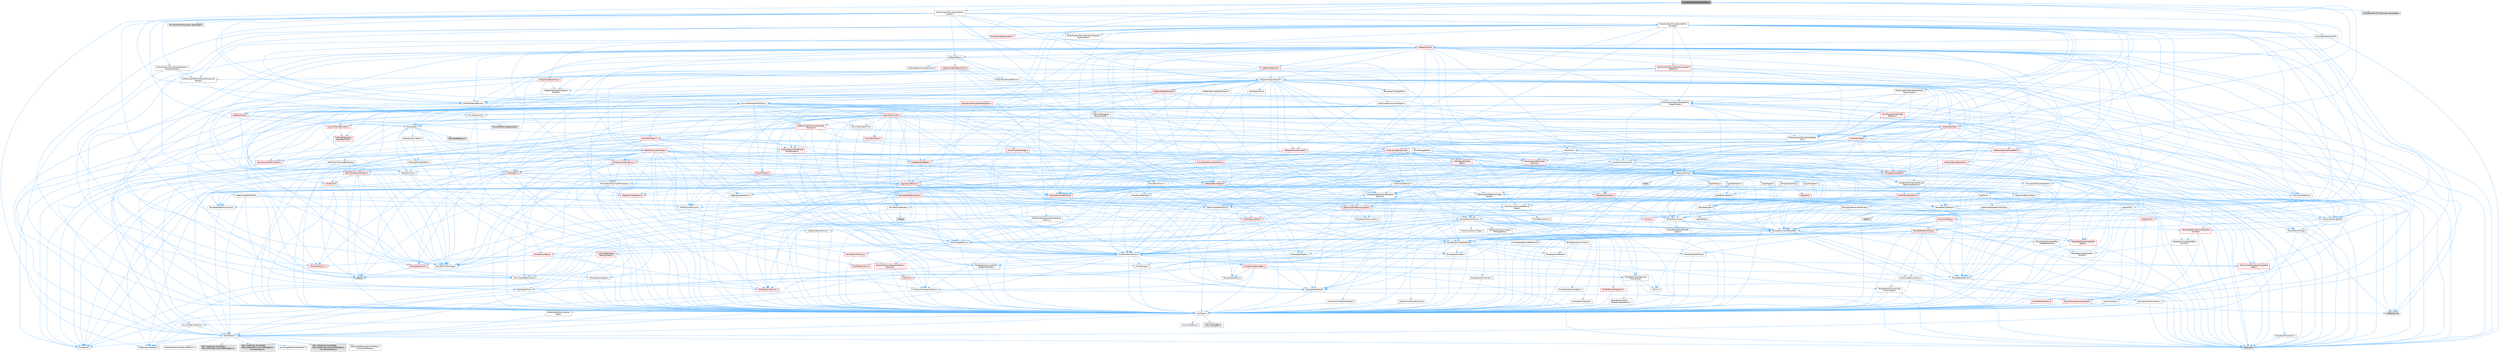 digraph "MovieSceneEvalTimeSystem.h"
{
 // INTERACTIVE_SVG=YES
 // LATEX_PDF_SIZE
  bgcolor="transparent";
  edge [fontname=Helvetica,fontsize=10,labelfontname=Helvetica,labelfontsize=10];
  node [fontname=Helvetica,fontsize=10,shape=box,height=0.2,width=0.4];
  Node1 [id="Node000001",label="MovieSceneEvalTimeSystem.h",height=0.2,width=0.4,color="gray40", fillcolor="grey60", style="filled", fontcolor="black",tooltip=" "];
  Node1 -> Node2 [id="edge1_Node000001_Node000002",color="steelblue1",style="solid",tooltip=" "];
  Node2 [id="Node000002",label="Containers/Array.h",height=0.2,width=0.4,color="grey40", fillcolor="white", style="filled",URL="$df/dd0/Array_8h.html",tooltip=" "];
  Node2 -> Node3 [id="edge2_Node000002_Node000003",color="steelblue1",style="solid",tooltip=" "];
  Node3 [id="Node000003",label="CoreTypes.h",height=0.2,width=0.4,color="grey40", fillcolor="white", style="filled",URL="$dc/dec/CoreTypes_8h.html",tooltip=" "];
  Node3 -> Node4 [id="edge3_Node000003_Node000004",color="steelblue1",style="solid",tooltip=" "];
  Node4 [id="Node000004",label="HAL/Platform.h",height=0.2,width=0.4,color="grey40", fillcolor="white", style="filled",URL="$d9/dd0/Platform_8h.html",tooltip=" "];
  Node4 -> Node5 [id="edge4_Node000004_Node000005",color="steelblue1",style="solid",tooltip=" "];
  Node5 [id="Node000005",label="Misc/Build.h",height=0.2,width=0.4,color="grey40", fillcolor="white", style="filled",URL="$d3/dbb/Build_8h.html",tooltip=" "];
  Node4 -> Node6 [id="edge5_Node000004_Node000006",color="steelblue1",style="solid",tooltip=" "];
  Node6 [id="Node000006",label="Misc/LargeWorldCoordinates.h",height=0.2,width=0.4,color="grey40", fillcolor="white", style="filled",URL="$d2/dcb/LargeWorldCoordinates_8h.html",tooltip=" "];
  Node4 -> Node7 [id="edge6_Node000004_Node000007",color="steelblue1",style="solid",tooltip=" "];
  Node7 [id="Node000007",label="type_traits",height=0.2,width=0.4,color="grey60", fillcolor="#E0E0E0", style="filled",tooltip=" "];
  Node4 -> Node8 [id="edge7_Node000004_Node000008",color="steelblue1",style="solid",tooltip=" "];
  Node8 [id="Node000008",label="PreprocessorHelpers.h",height=0.2,width=0.4,color="grey40", fillcolor="white", style="filled",URL="$db/ddb/PreprocessorHelpers_8h.html",tooltip=" "];
  Node4 -> Node9 [id="edge8_Node000004_Node000009",color="steelblue1",style="solid",tooltip=" "];
  Node9 [id="Node000009",label="UBT_COMPILED_PLATFORM\l/UBT_COMPILED_PLATFORMPlatform\lCompilerPreSetup.h",height=0.2,width=0.4,color="grey60", fillcolor="#E0E0E0", style="filled",tooltip=" "];
  Node4 -> Node10 [id="edge9_Node000004_Node000010",color="steelblue1",style="solid",tooltip=" "];
  Node10 [id="Node000010",label="GenericPlatform/GenericPlatform\lCompilerPreSetup.h",height=0.2,width=0.4,color="grey40", fillcolor="white", style="filled",URL="$d9/dc8/GenericPlatformCompilerPreSetup_8h.html",tooltip=" "];
  Node4 -> Node11 [id="edge10_Node000004_Node000011",color="steelblue1",style="solid",tooltip=" "];
  Node11 [id="Node000011",label="GenericPlatform/GenericPlatform.h",height=0.2,width=0.4,color="grey40", fillcolor="white", style="filled",URL="$d6/d84/GenericPlatform_8h.html",tooltip=" "];
  Node4 -> Node12 [id="edge11_Node000004_Node000012",color="steelblue1",style="solid",tooltip=" "];
  Node12 [id="Node000012",label="UBT_COMPILED_PLATFORM\l/UBT_COMPILED_PLATFORMPlatform.h",height=0.2,width=0.4,color="grey60", fillcolor="#E0E0E0", style="filled",tooltip=" "];
  Node4 -> Node13 [id="edge12_Node000004_Node000013",color="steelblue1",style="solid",tooltip=" "];
  Node13 [id="Node000013",label="UBT_COMPILED_PLATFORM\l/UBT_COMPILED_PLATFORMPlatform\lCompilerSetup.h",height=0.2,width=0.4,color="grey60", fillcolor="#E0E0E0", style="filled",tooltip=" "];
  Node3 -> Node14 [id="edge13_Node000003_Node000014",color="steelblue1",style="solid",tooltip=" "];
  Node14 [id="Node000014",label="ProfilingDebugging\l/UMemoryDefines.h",height=0.2,width=0.4,color="grey40", fillcolor="white", style="filled",URL="$d2/da2/UMemoryDefines_8h.html",tooltip=" "];
  Node3 -> Node15 [id="edge14_Node000003_Node000015",color="steelblue1",style="solid",tooltip=" "];
  Node15 [id="Node000015",label="Misc/CoreMiscDefines.h",height=0.2,width=0.4,color="grey40", fillcolor="white", style="filled",URL="$da/d38/CoreMiscDefines_8h.html",tooltip=" "];
  Node15 -> Node4 [id="edge15_Node000015_Node000004",color="steelblue1",style="solid",tooltip=" "];
  Node15 -> Node8 [id="edge16_Node000015_Node000008",color="steelblue1",style="solid",tooltip=" "];
  Node3 -> Node16 [id="edge17_Node000003_Node000016",color="steelblue1",style="solid",tooltip=" "];
  Node16 [id="Node000016",label="Misc/CoreDefines.h",height=0.2,width=0.4,color="grey40", fillcolor="white", style="filled",URL="$d3/dd2/CoreDefines_8h.html",tooltip=" "];
  Node2 -> Node17 [id="edge18_Node000002_Node000017",color="steelblue1",style="solid",tooltip=" "];
  Node17 [id="Node000017",label="Misc/AssertionMacros.h",height=0.2,width=0.4,color="grey40", fillcolor="white", style="filled",URL="$d0/dfa/AssertionMacros_8h.html",tooltip=" "];
  Node17 -> Node3 [id="edge19_Node000017_Node000003",color="steelblue1",style="solid",tooltip=" "];
  Node17 -> Node4 [id="edge20_Node000017_Node000004",color="steelblue1",style="solid",tooltip=" "];
  Node17 -> Node18 [id="edge21_Node000017_Node000018",color="steelblue1",style="solid",tooltip=" "];
  Node18 [id="Node000018",label="HAL/PlatformMisc.h",height=0.2,width=0.4,color="red", fillcolor="#FFF0F0", style="filled",URL="$d0/df5/PlatformMisc_8h.html",tooltip=" "];
  Node18 -> Node3 [id="edge22_Node000018_Node000003",color="steelblue1",style="solid",tooltip=" "];
  Node17 -> Node8 [id="edge23_Node000017_Node000008",color="steelblue1",style="solid",tooltip=" "];
  Node17 -> Node54 [id="edge24_Node000017_Node000054",color="steelblue1",style="solid",tooltip=" "];
  Node54 [id="Node000054",label="Templates/EnableIf.h",height=0.2,width=0.4,color="grey40", fillcolor="white", style="filled",URL="$d7/d60/EnableIf_8h.html",tooltip=" "];
  Node54 -> Node3 [id="edge25_Node000054_Node000003",color="steelblue1",style="solid",tooltip=" "];
  Node17 -> Node55 [id="edge26_Node000017_Node000055",color="steelblue1",style="solid",tooltip=" "];
  Node55 [id="Node000055",label="Templates/IsArrayOrRefOf\lTypeByPredicate.h",height=0.2,width=0.4,color="grey40", fillcolor="white", style="filled",URL="$d6/da1/IsArrayOrRefOfTypeByPredicate_8h.html",tooltip=" "];
  Node55 -> Node3 [id="edge27_Node000055_Node000003",color="steelblue1",style="solid",tooltip=" "];
  Node17 -> Node56 [id="edge28_Node000017_Node000056",color="steelblue1",style="solid",tooltip=" "];
  Node56 [id="Node000056",label="Templates/IsValidVariadic\lFunctionArg.h",height=0.2,width=0.4,color="grey40", fillcolor="white", style="filled",URL="$d0/dc8/IsValidVariadicFunctionArg_8h.html",tooltip=" "];
  Node56 -> Node3 [id="edge29_Node000056_Node000003",color="steelblue1",style="solid",tooltip=" "];
  Node56 -> Node57 [id="edge30_Node000056_Node000057",color="steelblue1",style="solid",tooltip=" "];
  Node57 [id="Node000057",label="IsEnum.h",height=0.2,width=0.4,color="grey40", fillcolor="white", style="filled",URL="$d4/de5/IsEnum_8h.html",tooltip=" "];
  Node56 -> Node7 [id="edge31_Node000056_Node000007",color="steelblue1",style="solid",tooltip=" "];
  Node17 -> Node58 [id="edge32_Node000017_Node000058",color="steelblue1",style="solid",tooltip=" "];
  Node58 [id="Node000058",label="Traits/IsCharEncodingCompatible\lWith.h",height=0.2,width=0.4,color="red", fillcolor="#FFF0F0", style="filled",URL="$df/dd1/IsCharEncodingCompatibleWith_8h.html",tooltip=" "];
  Node58 -> Node7 [id="edge33_Node000058_Node000007",color="steelblue1",style="solid",tooltip=" "];
  Node17 -> Node60 [id="edge34_Node000017_Node000060",color="steelblue1",style="solid",tooltip=" "];
  Node60 [id="Node000060",label="Misc/VarArgs.h",height=0.2,width=0.4,color="grey40", fillcolor="white", style="filled",URL="$d5/d6f/VarArgs_8h.html",tooltip=" "];
  Node60 -> Node3 [id="edge35_Node000060_Node000003",color="steelblue1",style="solid",tooltip=" "];
  Node17 -> Node61 [id="edge36_Node000017_Node000061",color="steelblue1",style="solid",tooltip=" "];
  Node61 [id="Node000061",label="String/FormatStringSan.h",height=0.2,width=0.4,color="red", fillcolor="#FFF0F0", style="filled",URL="$d3/d8b/FormatStringSan_8h.html",tooltip=" "];
  Node61 -> Node7 [id="edge37_Node000061_Node000007",color="steelblue1",style="solid",tooltip=" "];
  Node61 -> Node3 [id="edge38_Node000061_Node000003",color="steelblue1",style="solid",tooltip=" "];
  Node61 -> Node62 [id="edge39_Node000061_Node000062",color="steelblue1",style="solid",tooltip=" "];
  Node62 [id="Node000062",label="Templates/Requires.h",height=0.2,width=0.4,color="grey40", fillcolor="white", style="filled",URL="$dc/d96/Requires_8h.html",tooltip=" "];
  Node62 -> Node54 [id="edge40_Node000062_Node000054",color="steelblue1",style="solid",tooltip=" "];
  Node62 -> Node7 [id="edge41_Node000062_Node000007",color="steelblue1",style="solid",tooltip=" "];
  Node61 -> Node63 [id="edge42_Node000061_Node000063",color="steelblue1",style="solid",tooltip=" "];
  Node63 [id="Node000063",label="Templates/Identity.h",height=0.2,width=0.4,color="grey40", fillcolor="white", style="filled",URL="$d0/dd5/Identity_8h.html",tooltip=" "];
  Node61 -> Node56 [id="edge43_Node000061_Node000056",color="steelblue1",style="solid",tooltip=" "];
  Node61 -> Node26 [id="edge44_Node000061_Node000026",color="steelblue1",style="solid",tooltip=" "];
  Node26 [id="Node000026",label="Containers/ContainersFwd.h",height=0.2,width=0.4,color="grey40", fillcolor="white", style="filled",URL="$d4/d0a/ContainersFwd_8h.html",tooltip=" "];
  Node26 -> Node4 [id="edge45_Node000026_Node000004",color="steelblue1",style="solid",tooltip=" "];
  Node26 -> Node3 [id="edge46_Node000026_Node000003",color="steelblue1",style="solid",tooltip=" "];
  Node26 -> Node23 [id="edge47_Node000026_Node000023",color="steelblue1",style="solid",tooltip=" "];
  Node23 [id="Node000023",label="Traits/IsContiguousContainer.h",height=0.2,width=0.4,color="red", fillcolor="#FFF0F0", style="filled",URL="$d5/d3c/IsContiguousContainer_8h.html",tooltip=" "];
  Node23 -> Node3 [id="edge48_Node000023_Node000003",color="steelblue1",style="solid",tooltip=" "];
  Node23 -> Node22 [id="edge49_Node000023_Node000022",color="steelblue1",style="solid",tooltip=" "];
  Node22 [id="Node000022",label="initializer_list",height=0.2,width=0.4,color="grey60", fillcolor="#E0E0E0", style="filled",tooltip=" "];
  Node17 -> Node67 [id="edge50_Node000017_Node000067",color="steelblue1",style="solid",tooltip=" "];
  Node67 [id="Node000067",label="atomic",height=0.2,width=0.4,color="grey60", fillcolor="#E0E0E0", style="filled",tooltip=" "];
  Node2 -> Node68 [id="edge51_Node000002_Node000068",color="steelblue1",style="solid",tooltip=" "];
  Node68 [id="Node000068",label="Misc/IntrusiveUnsetOptional\lState.h",height=0.2,width=0.4,color="grey40", fillcolor="white", style="filled",URL="$d2/d0a/IntrusiveUnsetOptionalState_8h.html",tooltip=" "];
  Node68 -> Node69 [id="edge52_Node000068_Node000069",color="steelblue1",style="solid",tooltip=" "];
  Node69 [id="Node000069",label="Misc/OptionalFwd.h",height=0.2,width=0.4,color="grey40", fillcolor="white", style="filled",URL="$dc/d50/OptionalFwd_8h.html",tooltip=" "];
  Node2 -> Node70 [id="edge53_Node000002_Node000070",color="steelblue1",style="solid",tooltip=" "];
  Node70 [id="Node000070",label="Misc/ReverseIterate.h",height=0.2,width=0.4,color="grey40", fillcolor="white", style="filled",URL="$db/de3/ReverseIterate_8h.html",tooltip=" "];
  Node70 -> Node4 [id="edge54_Node000070_Node000004",color="steelblue1",style="solid",tooltip=" "];
  Node70 -> Node71 [id="edge55_Node000070_Node000071",color="steelblue1",style="solid",tooltip=" "];
  Node71 [id="Node000071",label="iterator",height=0.2,width=0.4,color="grey60", fillcolor="#E0E0E0", style="filled",tooltip=" "];
  Node2 -> Node72 [id="edge56_Node000002_Node000072",color="steelblue1",style="solid",tooltip=" "];
  Node72 [id="Node000072",label="HAL/UnrealMemory.h",height=0.2,width=0.4,color="grey40", fillcolor="white", style="filled",URL="$d9/d96/UnrealMemory_8h.html",tooltip=" "];
  Node72 -> Node3 [id="edge57_Node000072_Node000003",color="steelblue1",style="solid",tooltip=" "];
  Node72 -> Node73 [id="edge58_Node000072_Node000073",color="steelblue1",style="solid",tooltip=" "];
  Node73 [id="Node000073",label="GenericPlatform/GenericPlatform\lMemory.h",height=0.2,width=0.4,color="red", fillcolor="#FFF0F0", style="filled",URL="$dd/d22/GenericPlatformMemory_8h.html",tooltip=" "];
  Node73 -> Node25 [id="edge59_Node000073_Node000025",color="steelblue1",style="solid",tooltip=" "];
  Node25 [id="Node000025",label="CoreFwd.h",height=0.2,width=0.4,color="red", fillcolor="#FFF0F0", style="filled",URL="$d1/d1e/CoreFwd_8h.html",tooltip=" "];
  Node25 -> Node3 [id="edge60_Node000025_Node000003",color="steelblue1",style="solid",tooltip=" "];
  Node25 -> Node26 [id="edge61_Node000025_Node000026",color="steelblue1",style="solid",tooltip=" "];
  Node25 -> Node27 [id="edge62_Node000025_Node000027",color="steelblue1",style="solid",tooltip=" "];
  Node27 [id="Node000027",label="Math/MathFwd.h",height=0.2,width=0.4,color="grey40", fillcolor="white", style="filled",URL="$d2/d10/MathFwd_8h.html",tooltip=" "];
  Node27 -> Node4 [id="edge63_Node000027_Node000004",color="steelblue1",style="solid",tooltip=" "];
  Node73 -> Node3 [id="edge64_Node000073_Node000003",color="steelblue1",style="solid",tooltip=" "];
  Node72 -> Node76 [id="edge65_Node000072_Node000076",color="steelblue1",style="solid",tooltip=" "];
  Node76 [id="Node000076",label="HAL/MemoryBase.h",height=0.2,width=0.4,color="red", fillcolor="#FFF0F0", style="filled",URL="$d6/d9f/MemoryBase_8h.html",tooltip=" "];
  Node76 -> Node3 [id="edge66_Node000076_Node000003",color="steelblue1",style="solid",tooltip=" "];
  Node76 -> Node47 [id="edge67_Node000076_Node000047",color="steelblue1",style="solid",tooltip=" "];
  Node47 [id="Node000047",label="HAL/PlatformAtomics.h",height=0.2,width=0.4,color="red", fillcolor="#FFF0F0", style="filled",URL="$d3/d36/PlatformAtomics_8h.html",tooltip=" "];
  Node47 -> Node3 [id="edge68_Node000047_Node000003",color="steelblue1",style="solid",tooltip=" "];
  Node76 -> Node30 [id="edge69_Node000076_Node000030",color="steelblue1",style="solid",tooltip=" "];
  Node30 [id="Node000030",label="HAL/PlatformCrt.h",height=0.2,width=0.4,color="red", fillcolor="#FFF0F0", style="filled",URL="$d8/d75/PlatformCrt_8h.html",tooltip=" "];
  Node76 -> Node80 [id="edge70_Node000076_Node000080",color="steelblue1",style="solid",tooltip=" "];
  Node80 [id="Node000080",label="Templates/Atomic.h",height=0.2,width=0.4,color="red", fillcolor="#FFF0F0", style="filled",URL="$d3/d91/Atomic_8h.html",tooltip=" "];
  Node80 -> Node81 [id="edge71_Node000080_Node000081",color="steelblue1",style="solid",tooltip=" "];
  Node81 [id="Node000081",label="HAL/ThreadSafeCounter.h",height=0.2,width=0.4,color="grey40", fillcolor="white", style="filled",URL="$dc/dc9/ThreadSafeCounter_8h.html",tooltip=" "];
  Node81 -> Node3 [id="edge72_Node000081_Node000003",color="steelblue1",style="solid",tooltip=" "];
  Node81 -> Node47 [id="edge73_Node000081_Node000047",color="steelblue1",style="solid",tooltip=" "];
  Node80 -> Node83 [id="edge74_Node000080_Node000083",color="steelblue1",style="solid",tooltip=" "];
  Node83 [id="Node000083",label="Templates/IsIntegral.h",height=0.2,width=0.4,color="grey40", fillcolor="white", style="filled",URL="$da/d64/IsIntegral_8h.html",tooltip=" "];
  Node83 -> Node3 [id="edge75_Node000083_Node000003",color="steelblue1",style="solid",tooltip=" "];
  Node80 -> Node67 [id="edge76_Node000080_Node000067",color="steelblue1",style="solid",tooltip=" "];
  Node72 -> Node89 [id="edge77_Node000072_Node000089",color="steelblue1",style="solid",tooltip=" "];
  Node89 [id="Node000089",label="HAL/PlatformMemory.h",height=0.2,width=0.4,color="red", fillcolor="#FFF0F0", style="filled",URL="$de/d68/PlatformMemory_8h.html",tooltip=" "];
  Node89 -> Node3 [id="edge78_Node000089_Node000003",color="steelblue1",style="solid",tooltip=" "];
  Node89 -> Node73 [id="edge79_Node000089_Node000073",color="steelblue1",style="solid",tooltip=" "];
  Node72 -> Node91 [id="edge80_Node000072_Node000091",color="steelblue1",style="solid",tooltip=" "];
  Node91 [id="Node000091",label="ProfilingDebugging\l/MemoryTrace.h",height=0.2,width=0.4,color="red", fillcolor="#FFF0F0", style="filled",URL="$da/dd7/MemoryTrace_8h.html",tooltip=" "];
  Node91 -> Node4 [id="edge81_Node000091_Node000004",color="steelblue1",style="solid",tooltip=" "];
  Node91 -> Node42 [id="edge82_Node000091_Node000042",color="steelblue1",style="solid",tooltip=" "];
  Node42 [id="Node000042",label="Misc/EnumClassFlags.h",height=0.2,width=0.4,color="grey40", fillcolor="white", style="filled",URL="$d8/de7/EnumClassFlags_8h.html",tooltip=" "];
  Node72 -> Node92 [id="edge83_Node000072_Node000092",color="steelblue1",style="solid",tooltip=" "];
  Node92 [id="Node000092",label="Templates/IsPointer.h",height=0.2,width=0.4,color="grey40", fillcolor="white", style="filled",URL="$d7/d05/IsPointer_8h.html",tooltip=" "];
  Node92 -> Node3 [id="edge84_Node000092_Node000003",color="steelblue1",style="solid",tooltip=" "];
  Node2 -> Node93 [id="edge85_Node000002_Node000093",color="steelblue1",style="solid",tooltip=" "];
  Node93 [id="Node000093",label="Templates/UnrealTypeTraits.h",height=0.2,width=0.4,color="grey40", fillcolor="white", style="filled",URL="$d2/d2d/UnrealTypeTraits_8h.html",tooltip=" "];
  Node93 -> Node3 [id="edge86_Node000093_Node000003",color="steelblue1",style="solid",tooltip=" "];
  Node93 -> Node92 [id="edge87_Node000093_Node000092",color="steelblue1",style="solid",tooltip=" "];
  Node93 -> Node17 [id="edge88_Node000093_Node000017",color="steelblue1",style="solid",tooltip=" "];
  Node93 -> Node85 [id="edge89_Node000093_Node000085",color="steelblue1",style="solid",tooltip=" "];
  Node85 [id="Node000085",label="Templates/AndOrNot.h",height=0.2,width=0.4,color="grey40", fillcolor="white", style="filled",URL="$db/d0a/AndOrNot_8h.html",tooltip=" "];
  Node85 -> Node3 [id="edge90_Node000085_Node000003",color="steelblue1",style="solid",tooltip=" "];
  Node93 -> Node54 [id="edge91_Node000093_Node000054",color="steelblue1",style="solid",tooltip=" "];
  Node93 -> Node94 [id="edge92_Node000093_Node000094",color="steelblue1",style="solid",tooltip=" "];
  Node94 [id="Node000094",label="Templates/IsArithmetic.h",height=0.2,width=0.4,color="grey40", fillcolor="white", style="filled",URL="$d2/d5d/IsArithmetic_8h.html",tooltip=" "];
  Node94 -> Node3 [id="edge93_Node000094_Node000003",color="steelblue1",style="solid",tooltip=" "];
  Node93 -> Node57 [id="edge94_Node000093_Node000057",color="steelblue1",style="solid",tooltip=" "];
  Node93 -> Node95 [id="edge95_Node000093_Node000095",color="steelblue1",style="solid",tooltip=" "];
  Node95 [id="Node000095",label="Templates/Models.h",height=0.2,width=0.4,color="grey40", fillcolor="white", style="filled",URL="$d3/d0c/Models_8h.html",tooltip=" "];
  Node95 -> Node63 [id="edge96_Node000095_Node000063",color="steelblue1",style="solid",tooltip=" "];
  Node93 -> Node96 [id="edge97_Node000093_Node000096",color="steelblue1",style="solid",tooltip=" "];
  Node96 [id="Node000096",label="Templates/IsPODType.h",height=0.2,width=0.4,color="grey40", fillcolor="white", style="filled",URL="$d7/db1/IsPODType_8h.html",tooltip=" "];
  Node96 -> Node3 [id="edge98_Node000096_Node000003",color="steelblue1",style="solid",tooltip=" "];
  Node93 -> Node97 [id="edge99_Node000093_Node000097",color="steelblue1",style="solid",tooltip=" "];
  Node97 [id="Node000097",label="Templates/IsUECoreType.h",height=0.2,width=0.4,color="grey40", fillcolor="white", style="filled",URL="$d1/db8/IsUECoreType_8h.html",tooltip=" "];
  Node97 -> Node3 [id="edge100_Node000097_Node000003",color="steelblue1",style="solid",tooltip=" "];
  Node97 -> Node7 [id="edge101_Node000097_Node000007",color="steelblue1",style="solid",tooltip=" "];
  Node93 -> Node86 [id="edge102_Node000093_Node000086",color="steelblue1",style="solid",tooltip=" "];
  Node86 [id="Node000086",label="Templates/IsTriviallyCopy\lConstructible.h",height=0.2,width=0.4,color="grey40", fillcolor="white", style="filled",URL="$d3/d78/IsTriviallyCopyConstructible_8h.html",tooltip=" "];
  Node86 -> Node3 [id="edge103_Node000086_Node000003",color="steelblue1",style="solid",tooltip=" "];
  Node86 -> Node7 [id="edge104_Node000086_Node000007",color="steelblue1",style="solid",tooltip=" "];
  Node2 -> Node98 [id="edge105_Node000002_Node000098",color="steelblue1",style="solid",tooltip=" "];
  Node98 [id="Node000098",label="Templates/UnrealTemplate.h",height=0.2,width=0.4,color="grey40", fillcolor="white", style="filled",URL="$d4/d24/UnrealTemplate_8h.html",tooltip=" "];
  Node98 -> Node3 [id="edge106_Node000098_Node000003",color="steelblue1",style="solid",tooltip=" "];
  Node98 -> Node92 [id="edge107_Node000098_Node000092",color="steelblue1",style="solid",tooltip=" "];
  Node98 -> Node72 [id="edge108_Node000098_Node000072",color="steelblue1",style="solid",tooltip=" "];
  Node98 -> Node99 [id="edge109_Node000098_Node000099",color="steelblue1",style="solid",tooltip=" "];
  Node99 [id="Node000099",label="Templates/CopyQualifiers\lAndRefsFromTo.h",height=0.2,width=0.4,color="grey40", fillcolor="white", style="filled",URL="$d3/db3/CopyQualifiersAndRefsFromTo_8h.html",tooltip=" "];
  Node99 -> Node100 [id="edge110_Node000099_Node000100",color="steelblue1",style="solid",tooltip=" "];
  Node100 [id="Node000100",label="Templates/CopyQualifiers\lFromTo.h",height=0.2,width=0.4,color="grey40", fillcolor="white", style="filled",URL="$d5/db4/CopyQualifiersFromTo_8h.html",tooltip=" "];
  Node98 -> Node93 [id="edge111_Node000098_Node000093",color="steelblue1",style="solid",tooltip=" "];
  Node98 -> Node101 [id="edge112_Node000098_Node000101",color="steelblue1",style="solid",tooltip=" "];
  Node101 [id="Node000101",label="Templates/RemoveReference.h",height=0.2,width=0.4,color="grey40", fillcolor="white", style="filled",URL="$da/dbe/RemoveReference_8h.html",tooltip=" "];
  Node101 -> Node3 [id="edge113_Node000101_Node000003",color="steelblue1",style="solid",tooltip=" "];
  Node98 -> Node62 [id="edge114_Node000098_Node000062",color="steelblue1",style="solid",tooltip=" "];
  Node98 -> Node102 [id="edge115_Node000098_Node000102",color="steelblue1",style="solid",tooltip=" "];
  Node102 [id="Node000102",label="Templates/TypeCompatible\lBytes.h",height=0.2,width=0.4,color="red", fillcolor="#FFF0F0", style="filled",URL="$df/d0a/TypeCompatibleBytes_8h.html",tooltip=" "];
  Node102 -> Node3 [id="edge116_Node000102_Node000003",color="steelblue1",style="solid",tooltip=" "];
  Node102 -> Node7 [id="edge117_Node000102_Node000007",color="steelblue1",style="solid",tooltip=" "];
  Node98 -> Node63 [id="edge118_Node000098_Node000063",color="steelblue1",style="solid",tooltip=" "];
  Node98 -> Node23 [id="edge119_Node000098_Node000023",color="steelblue1",style="solid",tooltip=" "];
  Node98 -> Node103 [id="edge120_Node000098_Node000103",color="steelblue1",style="solid",tooltip=" "];
  Node103 [id="Node000103",label="Traits/UseBitwiseSwap.h",height=0.2,width=0.4,color="grey40", fillcolor="white", style="filled",URL="$db/df3/UseBitwiseSwap_8h.html",tooltip=" "];
  Node103 -> Node3 [id="edge121_Node000103_Node000003",color="steelblue1",style="solid",tooltip=" "];
  Node103 -> Node7 [id="edge122_Node000103_Node000007",color="steelblue1",style="solid",tooltip=" "];
  Node98 -> Node7 [id="edge123_Node000098_Node000007",color="steelblue1",style="solid",tooltip=" "];
  Node2 -> Node104 [id="edge124_Node000002_Node000104",color="steelblue1",style="solid",tooltip=" "];
  Node104 [id="Node000104",label="Containers/AllowShrinking.h",height=0.2,width=0.4,color="grey40", fillcolor="white", style="filled",URL="$d7/d1a/AllowShrinking_8h.html",tooltip=" "];
  Node104 -> Node3 [id="edge125_Node000104_Node000003",color="steelblue1",style="solid",tooltip=" "];
  Node2 -> Node105 [id="edge126_Node000002_Node000105",color="steelblue1",style="solid",tooltip=" "];
  Node105 [id="Node000105",label="Containers/ContainerAllocation\lPolicies.h",height=0.2,width=0.4,color="grey40", fillcolor="white", style="filled",URL="$d7/dff/ContainerAllocationPolicies_8h.html",tooltip=" "];
  Node105 -> Node3 [id="edge127_Node000105_Node000003",color="steelblue1",style="solid",tooltip=" "];
  Node105 -> Node106 [id="edge128_Node000105_Node000106",color="steelblue1",style="solid",tooltip=" "];
  Node106 [id="Node000106",label="Containers/ContainerHelpers.h",height=0.2,width=0.4,color="grey40", fillcolor="white", style="filled",URL="$d7/d33/ContainerHelpers_8h.html",tooltip=" "];
  Node106 -> Node3 [id="edge129_Node000106_Node000003",color="steelblue1",style="solid",tooltip=" "];
  Node105 -> Node105 [id="edge130_Node000105_Node000105",color="steelblue1",style="solid",tooltip=" "];
  Node105 -> Node107 [id="edge131_Node000105_Node000107",color="steelblue1",style="solid",tooltip=" "];
  Node107 [id="Node000107",label="HAL/PlatformMath.h",height=0.2,width=0.4,color="red", fillcolor="#FFF0F0", style="filled",URL="$dc/d53/PlatformMath_8h.html",tooltip=" "];
  Node107 -> Node3 [id="edge132_Node000107_Node000003",color="steelblue1",style="solid",tooltip=" "];
  Node105 -> Node72 [id="edge133_Node000105_Node000072",color="steelblue1",style="solid",tooltip=" "];
  Node105 -> Node40 [id="edge134_Node000105_Node000040",color="steelblue1",style="solid",tooltip=" "];
  Node40 [id="Node000040",label="Math/NumericLimits.h",height=0.2,width=0.4,color="grey40", fillcolor="white", style="filled",URL="$df/d1b/NumericLimits_8h.html",tooltip=" "];
  Node40 -> Node3 [id="edge135_Node000040_Node000003",color="steelblue1",style="solid",tooltip=" "];
  Node105 -> Node17 [id="edge136_Node000105_Node000017",color="steelblue1",style="solid",tooltip=" "];
  Node105 -> Node115 [id="edge137_Node000105_Node000115",color="steelblue1",style="solid",tooltip=" "];
  Node115 [id="Node000115",label="Templates/IsPolymorphic.h",height=0.2,width=0.4,color="grey40", fillcolor="white", style="filled",URL="$dc/d20/IsPolymorphic_8h.html",tooltip=" "];
  Node105 -> Node116 [id="edge138_Node000105_Node000116",color="steelblue1",style="solid",tooltip=" "];
  Node116 [id="Node000116",label="Templates/MemoryOps.h",height=0.2,width=0.4,color="red", fillcolor="#FFF0F0", style="filled",URL="$db/dea/MemoryOps_8h.html",tooltip=" "];
  Node116 -> Node3 [id="edge139_Node000116_Node000003",color="steelblue1",style="solid",tooltip=" "];
  Node116 -> Node72 [id="edge140_Node000116_Node000072",color="steelblue1",style="solid",tooltip=" "];
  Node116 -> Node86 [id="edge141_Node000116_Node000086",color="steelblue1",style="solid",tooltip=" "];
  Node116 -> Node62 [id="edge142_Node000116_Node000062",color="steelblue1",style="solid",tooltip=" "];
  Node116 -> Node93 [id="edge143_Node000116_Node000093",color="steelblue1",style="solid",tooltip=" "];
  Node116 -> Node103 [id="edge144_Node000116_Node000103",color="steelblue1",style="solid",tooltip=" "];
  Node116 -> Node7 [id="edge145_Node000116_Node000007",color="steelblue1",style="solid",tooltip=" "];
  Node105 -> Node102 [id="edge146_Node000105_Node000102",color="steelblue1",style="solid",tooltip=" "];
  Node105 -> Node7 [id="edge147_Node000105_Node000007",color="steelblue1",style="solid",tooltip=" "];
  Node2 -> Node117 [id="edge148_Node000002_Node000117",color="steelblue1",style="solid",tooltip=" "];
  Node117 [id="Node000117",label="Containers/ContainerElement\lTypeCompatibility.h",height=0.2,width=0.4,color="grey40", fillcolor="white", style="filled",URL="$df/ddf/ContainerElementTypeCompatibility_8h.html",tooltip=" "];
  Node117 -> Node3 [id="edge149_Node000117_Node000003",color="steelblue1",style="solid",tooltip=" "];
  Node117 -> Node93 [id="edge150_Node000117_Node000093",color="steelblue1",style="solid",tooltip=" "];
  Node2 -> Node118 [id="edge151_Node000002_Node000118",color="steelblue1",style="solid",tooltip=" "];
  Node118 [id="Node000118",label="Serialization/Archive.h",height=0.2,width=0.4,color="grey40", fillcolor="white", style="filled",URL="$d7/d3b/Archive_8h.html",tooltip=" "];
  Node118 -> Node25 [id="edge152_Node000118_Node000025",color="steelblue1",style="solid",tooltip=" "];
  Node118 -> Node3 [id="edge153_Node000118_Node000003",color="steelblue1",style="solid",tooltip=" "];
  Node118 -> Node119 [id="edge154_Node000118_Node000119",color="steelblue1",style="solid",tooltip=" "];
  Node119 [id="Node000119",label="HAL/PlatformProperties.h",height=0.2,width=0.4,color="red", fillcolor="#FFF0F0", style="filled",URL="$d9/db0/PlatformProperties_8h.html",tooltip=" "];
  Node119 -> Node3 [id="edge155_Node000119_Node000003",color="steelblue1",style="solid",tooltip=" "];
  Node118 -> Node122 [id="edge156_Node000118_Node000122",color="steelblue1",style="solid",tooltip=" "];
  Node122 [id="Node000122",label="Internationalization\l/TextNamespaceFwd.h",height=0.2,width=0.4,color="grey40", fillcolor="white", style="filled",URL="$d8/d97/TextNamespaceFwd_8h.html",tooltip=" "];
  Node122 -> Node3 [id="edge157_Node000122_Node000003",color="steelblue1",style="solid",tooltip=" "];
  Node118 -> Node27 [id="edge158_Node000118_Node000027",color="steelblue1",style="solid",tooltip=" "];
  Node118 -> Node17 [id="edge159_Node000118_Node000017",color="steelblue1",style="solid",tooltip=" "];
  Node118 -> Node5 [id="edge160_Node000118_Node000005",color="steelblue1",style="solid",tooltip=" "];
  Node118 -> Node41 [id="edge161_Node000118_Node000041",color="steelblue1",style="solid",tooltip=" "];
  Node41 [id="Node000041",label="Misc/CompressionFlags.h",height=0.2,width=0.4,color="grey40", fillcolor="white", style="filled",URL="$d9/d76/CompressionFlags_8h.html",tooltip=" "];
  Node118 -> Node123 [id="edge162_Node000118_Node000123",color="steelblue1",style="solid",tooltip=" "];
  Node123 [id="Node000123",label="Misc/EngineVersionBase.h",height=0.2,width=0.4,color="grey40", fillcolor="white", style="filled",URL="$d5/d2b/EngineVersionBase_8h.html",tooltip=" "];
  Node123 -> Node3 [id="edge163_Node000123_Node000003",color="steelblue1",style="solid",tooltip=" "];
  Node118 -> Node60 [id="edge164_Node000118_Node000060",color="steelblue1",style="solid",tooltip=" "];
  Node118 -> Node124 [id="edge165_Node000118_Node000124",color="steelblue1",style="solid",tooltip=" "];
  Node124 [id="Node000124",label="Serialization/ArchiveCook\lData.h",height=0.2,width=0.4,color="grey40", fillcolor="white", style="filled",URL="$dc/db6/ArchiveCookData_8h.html",tooltip=" "];
  Node124 -> Node4 [id="edge166_Node000124_Node000004",color="steelblue1",style="solid",tooltip=" "];
  Node118 -> Node125 [id="edge167_Node000118_Node000125",color="steelblue1",style="solid",tooltip=" "];
  Node125 [id="Node000125",label="Serialization/ArchiveSave\lPackageData.h",height=0.2,width=0.4,color="grey40", fillcolor="white", style="filled",URL="$d1/d37/ArchiveSavePackageData_8h.html",tooltip=" "];
  Node118 -> Node54 [id="edge168_Node000118_Node000054",color="steelblue1",style="solid",tooltip=" "];
  Node118 -> Node55 [id="edge169_Node000118_Node000055",color="steelblue1",style="solid",tooltip=" "];
  Node118 -> Node126 [id="edge170_Node000118_Node000126",color="steelblue1",style="solid",tooltip=" "];
  Node126 [id="Node000126",label="Templates/IsEnumClass.h",height=0.2,width=0.4,color="grey40", fillcolor="white", style="filled",URL="$d7/d15/IsEnumClass_8h.html",tooltip=" "];
  Node126 -> Node3 [id="edge171_Node000126_Node000003",color="steelblue1",style="solid",tooltip=" "];
  Node126 -> Node85 [id="edge172_Node000126_Node000085",color="steelblue1",style="solid",tooltip=" "];
  Node118 -> Node112 [id="edge173_Node000118_Node000112",color="steelblue1",style="solid",tooltip=" "];
  Node112 [id="Node000112",label="Templates/IsSigned.h",height=0.2,width=0.4,color="grey40", fillcolor="white", style="filled",URL="$d8/dd8/IsSigned_8h.html",tooltip=" "];
  Node112 -> Node3 [id="edge174_Node000112_Node000003",color="steelblue1",style="solid",tooltip=" "];
  Node118 -> Node56 [id="edge175_Node000118_Node000056",color="steelblue1",style="solid",tooltip=" "];
  Node118 -> Node98 [id="edge176_Node000118_Node000098",color="steelblue1",style="solid",tooltip=" "];
  Node118 -> Node58 [id="edge177_Node000118_Node000058",color="steelblue1",style="solid",tooltip=" "];
  Node118 -> Node127 [id="edge178_Node000118_Node000127",color="steelblue1",style="solid",tooltip=" "];
  Node127 [id="Node000127",label="UObject/ObjectVersion.h",height=0.2,width=0.4,color="grey40", fillcolor="white", style="filled",URL="$da/d63/ObjectVersion_8h.html",tooltip=" "];
  Node127 -> Node3 [id="edge179_Node000127_Node000003",color="steelblue1",style="solid",tooltip=" "];
  Node2 -> Node128 [id="edge180_Node000002_Node000128",color="steelblue1",style="solid",tooltip=" "];
  Node128 [id="Node000128",label="Serialization/MemoryImage\lWriter.h",height=0.2,width=0.4,color="grey40", fillcolor="white", style="filled",URL="$d0/d08/MemoryImageWriter_8h.html",tooltip=" "];
  Node128 -> Node3 [id="edge181_Node000128_Node000003",color="steelblue1",style="solid",tooltip=" "];
  Node128 -> Node129 [id="edge182_Node000128_Node000129",color="steelblue1",style="solid",tooltip=" "];
  Node129 [id="Node000129",label="Serialization/MemoryLayout.h",height=0.2,width=0.4,color="red", fillcolor="#FFF0F0", style="filled",URL="$d7/d66/MemoryLayout_8h.html",tooltip=" "];
  Node129 -> Node20 [id="edge183_Node000129_Node000020",color="steelblue1",style="solid",tooltip=" "];
  Node20 [id="Node000020",label="Containers/StringFwd.h",height=0.2,width=0.4,color="grey40", fillcolor="white", style="filled",URL="$df/d37/StringFwd_8h.html",tooltip=" "];
  Node20 -> Node3 [id="edge184_Node000020_Node000003",color="steelblue1",style="solid",tooltip=" "];
  Node20 -> Node21 [id="edge185_Node000020_Node000021",color="steelblue1",style="solid",tooltip=" "];
  Node21 [id="Node000021",label="Traits/ElementType.h",height=0.2,width=0.4,color="grey40", fillcolor="white", style="filled",URL="$d5/d4f/ElementType_8h.html",tooltip=" "];
  Node21 -> Node4 [id="edge186_Node000021_Node000004",color="steelblue1",style="solid",tooltip=" "];
  Node21 -> Node22 [id="edge187_Node000021_Node000022",color="steelblue1",style="solid",tooltip=" "];
  Node21 -> Node7 [id="edge188_Node000021_Node000007",color="steelblue1",style="solid",tooltip=" "];
  Node20 -> Node23 [id="edge189_Node000020_Node000023",color="steelblue1",style="solid",tooltip=" "];
  Node129 -> Node72 [id="edge190_Node000129_Node000072",color="steelblue1",style="solid",tooltip=" "];
  Node129 -> Node54 [id="edge191_Node000129_Node000054",color="steelblue1",style="solid",tooltip=" "];
  Node129 -> Node115 [id="edge192_Node000129_Node000115",color="steelblue1",style="solid",tooltip=" "];
  Node129 -> Node95 [id="edge193_Node000129_Node000095",color="steelblue1",style="solid",tooltip=" "];
  Node129 -> Node98 [id="edge194_Node000129_Node000098",color="steelblue1",style="solid",tooltip=" "];
  Node2 -> Node142 [id="edge195_Node000002_Node000142",color="steelblue1",style="solid",tooltip=" "];
  Node142 [id="Node000142",label="Algo/Heapify.h",height=0.2,width=0.4,color="grey40", fillcolor="white", style="filled",URL="$d0/d2a/Heapify_8h.html",tooltip=" "];
  Node142 -> Node143 [id="edge196_Node000142_Node000143",color="steelblue1",style="solid",tooltip=" "];
  Node143 [id="Node000143",label="Algo/Impl/BinaryHeap.h",height=0.2,width=0.4,color="grey40", fillcolor="white", style="filled",URL="$d7/da3/Algo_2Impl_2BinaryHeap_8h.html",tooltip=" "];
  Node143 -> Node144 [id="edge197_Node000143_Node000144",color="steelblue1",style="solid",tooltip=" "];
  Node144 [id="Node000144",label="Templates/Invoke.h",height=0.2,width=0.4,color="grey40", fillcolor="white", style="filled",URL="$d7/deb/Invoke_8h.html",tooltip=" "];
  Node144 -> Node3 [id="edge198_Node000144_Node000003",color="steelblue1",style="solid",tooltip=" "];
  Node144 -> Node145 [id="edge199_Node000144_Node000145",color="steelblue1",style="solid",tooltip=" "];
  Node145 [id="Node000145",label="Traits/MemberFunctionPtr\lOuter.h",height=0.2,width=0.4,color="grey40", fillcolor="white", style="filled",URL="$db/da7/MemberFunctionPtrOuter_8h.html",tooltip=" "];
  Node144 -> Node98 [id="edge200_Node000144_Node000098",color="steelblue1",style="solid",tooltip=" "];
  Node144 -> Node7 [id="edge201_Node000144_Node000007",color="steelblue1",style="solid",tooltip=" "];
  Node143 -> Node146 [id="edge202_Node000143_Node000146",color="steelblue1",style="solid",tooltip=" "];
  Node146 [id="Node000146",label="Templates/Projection.h",height=0.2,width=0.4,color="grey40", fillcolor="white", style="filled",URL="$d7/df0/Projection_8h.html",tooltip=" "];
  Node146 -> Node7 [id="edge203_Node000146_Node000007",color="steelblue1",style="solid",tooltip=" "];
  Node143 -> Node147 [id="edge204_Node000143_Node000147",color="steelblue1",style="solid",tooltip=" "];
  Node147 [id="Node000147",label="Templates/ReversePredicate.h",height=0.2,width=0.4,color="grey40", fillcolor="white", style="filled",URL="$d8/d28/ReversePredicate_8h.html",tooltip=" "];
  Node147 -> Node144 [id="edge205_Node000147_Node000144",color="steelblue1",style="solid",tooltip=" "];
  Node147 -> Node98 [id="edge206_Node000147_Node000098",color="steelblue1",style="solid",tooltip=" "];
  Node143 -> Node7 [id="edge207_Node000143_Node000007",color="steelblue1",style="solid",tooltip=" "];
  Node142 -> Node148 [id="edge208_Node000142_Node000148",color="steelblue1",style="solid",tooltip=" "];
  Node148 [id="Node000148",label="Templates/IdentityFunctor.h",height=0.2,width=0.4,color="grey40", fillcolor="white", style="filled",URL="$d7/d2e/IdentityFunctor_8h.html",tooltip=" "];
  Node148 -> Node4 [id="edge209_Node000148_Node000004",color="steelblue1",style="solid",tooltip=" "];
  Node142 -> Node144 [id="edge210_Node000142_Node000144",color="steelblue1",style="solid",tooltip=" "];
  Node142 -> Node149 [id="edge211_Node000142_Node000149",color="steelblue1",style="solid",tooltip=" "];
  Node149 [id="Node000149",label="Templates/Less.h",height=0.2,width=0.4,color="grey40", fillcolor="white", style="filled",URL="$de/dc8/Less_8h.html",tooltip=" "];
  Node149 -> Node3 [id="edge212_Node000149_Node000003",color="steelblue1",style="solid",tooltip=" "];
  Node149 -> Node98 [id="edge213_Node000149_Node000098",color="steelblue1",style="solid",tooltip=" "];
  Node142 -> Node98 [id="edge214_Node000142_Node000098",color="steelblue1",style="solid",tooltip=" "];
  Node2 -> Node150 [id="edge215_Node000002_Node000150",color="steelblue1",style="solid",tooltip=" "];
  Node150 [id="Node000150",label="Algo/HeapSort.h",height=0.2,width=0.4,color="grey40", fillcolor="white", style="filled",URL="$d3/d92/HeapSort_8h.html",tooltip=" "];
  Node150 -> Node143 [id="edge216_Node000150_Node000143",color="steelblue1",style="solid",tooltip=" "];
  Node150 -> Node148 [id="edge217_Node000150_Node000148",color="steelblue1",style="solid",tooltip=" "];
  Node150 -> Node149 [id="edge218_Node000150_Node000149",color="steelblue1",style="solid",tooltip=" "];
  Node150 -> Node98 [id="edge219_Node000150_Node000098",color="steelblue1",style="solid",tooltip=" "];
  Node2 -> Node151 [id="edge220_Node000002_Node000151",color="steelblue1",style="solid",tooltip=" "];
  Node151 [id="Node000151",label="Algo/IsHeap.h",height=0.2,width=0.4,color="grey40", fillcolor="white", style="filled",URL="$de/d32/IsHeap_8h.html",tooltip=" "];
  Node151 -> Node143 [id="edge221_Node000151_Node000143",color="steelblue1",style="solid",tooltip=" "];
  Node151 -> Node148 [id="edge222_Node000151_Node000148",color="steelblue1",style="solid",tooltip=" "];
  Node151 -> Node144 [id="edge223_Node000151_Node000144",color="steelblue1",style="solid",tooltip=" "];
  Node151 -> Node149 [id="edge224_Node000151_Node000149",color="steelblue1",style="solid",tooltip=" "];
  Node151 -> Node98 [id="edge225_Node000151_Node000098",color="steelblue1",style="solid",tooltip=" "];
  Node2 -> Node143 [id="edge226_Node000002_Node000143",color="steelblue1",style="solid",tooltip=" "];
  Node2 -> Node152 [id="edge227_Node000002_Node000152",color="steelblue1",style="solid",tooltip=" "];
  Node152 [id="Node000152",label="Algo/StableSort.h",height=0.2,width=0.4,color="grey40", fillcolor="white", style="filled",URL="$d7/d3c/StableSort_8h.html",tooltip=" "];
  Node152 -> Node153 [id="edge228_Node000152_Node000153",color="steelblue1",style="solid",tooltip=" "];
  Node153 [id="Node000153",label="Algo/BinarySearch.h",height=0.2,width=0.4,color="grey40", fillcolor="white", style="filled",URL="$db/db4/BinarySearch_8h.html",tooltip=" "];
  Node153 -> Node148 [id="edge229_Node000153_Node000148",color="steelblue1",style="solid",tooltip=" "];
  Node153 -> Node144 [id="edge230_Node000153_Node000144",color="steelblue1",style="solid",tooltip=" "];
  Node153 -> Node149 [id="edge231_Node000153_Node000149",color="steelblue1",style="solid",tooltip=" "];
  Node152 -> Node154 [id="edge232_Node000152_Node000154",color="steelblue1",style="solid",tooltip=" "];
  Node154 [id="Node000154",label="Algo/Rotate.h",height=0.2,width=0.4,color="grey40", fillcolor="white", style="filled",URL="$dd/da7/Rotate_8h.html",tooltip=" "];
  Node154 -> Node98 [id="edge233_Node000154_Node000098",color="steelblue1",style="solid",tooltip=" "];
  Node152 -> Node148 [id="edge234_Node000152_Node000148",color="steelblue1",style="solid",tooltip=" "];
  Node152 -> Node144 [id="edge235_Node000152_Node000144",color="steelblue1",style="solid",tooltip=" "];
  Node152 -> Node149 [id="edge236_Node000152_Node000149",color="steelblue1",style="solid",tooltip=" "];
  Node152 -> Node98 [id="edge237_Node000152_Node000098",color="steelblue1",style="solid",tooltip=" "];
  Node2 -> Node155 [id="edge238_Node000002_Node000155",color="steelblue1",style="solid",tooltip=" "];
  Node155 [id="Node000155",label="Concepts/GetTypeHashable.h",height=0.2,width=0.4,color="grey40", fillcolor="white", style="filled",URL="$d3/da2/GetTypeHashable_8h.html",tooltip=" "];
  Node155 -> Node3 [id="edge239_Node000155_Node000003",color="steelblue1",style="solid",tooltip=" "];
  Node155 -> Node133 [id="edge240_Node000155_Node000133",color="steelblue1",style="solid",tooltip=" "];
  Node133 [id="Node000133",label="Templates/TypeHash.h",height=0.2,width=0.4,color="grey40", fillcolor="white", style="filled",URL="$d1/d62/TypeHash_8h.html",tooltip=" "];
  Node133 -> Node3 [id="edge241_Node000133_Node000003",color="steelblue1",style="solid",tooltip=" "];
  Node133 -> Node62 [id="edge242_Node000133_Node000062",color="steelblue1",style="solid",tooltip=" "];
  Node133 -> Node134 [id="edge243_Node000133_Node000134",color="steelblue1",style="solid",tooltip=" "];
  Node134 [id="Node000134",label="Misc/Crc.h",height=0.2,width=0.4,color="red", fillcolor="#FFF0F0", style="filled",URL="$d4/dd2/Crc_8h.html",tooltip=" "];
  Node134 -> Node3 [id="edge244_Node000134_Node000003",color="steelblue1",style="solid",tooltip=" "];
  Node134 -> Node17 [id="edge245_Node000134_Node000017",color="steelblue1",style="solid",tooltip=" "];
  Node134 -> Node93 [id="edge246_Node000134_Node000093",color="steelblue1",style="solid",tooltip=" "];
  Node133 -> Node139 [id="edge247_Node000133_Node000139",color="steelblue1",style="solid",tooltip=" "];
  Node139 [id="Node000139",label="stdint.h",height=0.2,width=0.4,color="grey60", fillcolor="#E0E0E0", style="filled",tooltip=" "];
  Node133 -> Node7 [id="edge248_Node000133_Node000007",color="steelblue1",style="solid",tooltip=" "];
  Node2 -> Node148 [id="edge249_Node000002_Node000148",color="steelblue1",style="solid",tooltip=" "];
  Node2 -> Node144 [id="edge250_Node000002_Node000144",color="steelblue1",style="solid",tooltip=" "];
  Node2 -> Node149 [id="edge251_Node000002_Node000149",color="steelblue1",style="solid",tooltip=" "];
  Node2 -> Node156 [id="edge252_Node000002_Node000156",color="steelblue1",style="solid",tooltip=" "];
  Node156 [id="Node000156",label="Templates/LosesQualifiers\lFromTo.h",height=0.2,width=0.4,color="grey40", fillcolor="white", style="filled",URL="$d2/db3/LosesQualifiersFromTo_8h.html",tooltip=" "];
  Node156 -> Node100 [id="edge253_Node000156_Node000100",color="steelblue1",style="solid",tooltip=" "];
  Node156 -> Node7 [id="edge254_Node000156_Node000007",color="steelblue1",style="solid",tooltip=" "];
  Node2 -> Node62 [id="edge255_Node000002_Node000062",color="steelblue1",style="solid",tooltip=" "];
  Node2 -> Node157 [id="edge256_Node000002_Node000157",color="steelblue1",style="solid",tooltip=" "];
  Node157 [id="Node000157",label="Templates/Sorting.h",height=0.2,width=0.4,color="grey40", fillcolor="white", style="filled",URL="$d3/d9e/Sorting_8h.html",tooltip=" "];
  Node157 -> Node3 [id="edge257_Node000157_Node000003",color="steelblue1",style="solid",tooltip=" "];
  Node157 -> Node153 [id="edge258_Node000157_Node000153",color="steelblue1",style="solid",tooltip=" "];
  Node157 -> Node158 [id="edge259_Node000157_Node000158",color="steelblue1",style="solid",tooltip=" "];
  Node158 [id="Node000158",label="Algo/Sort.h",height=0.2,width=0.4,color="red", fillcolor="#FFF0F0", style="filled",URL="$d1/d87/Sort_8h.html",tooltip=" "];
  Node157 -> Node107 [id="edge260_Node000157_Node000107",color="steelblue1",style="solid",tooltip=" "];
  Node157 -> Node149 [id="edge261_Node000157_Node000149",color="steelblue1",style="solid",tooltip=" "];
  Node2 -> Node161 [id="edge262_Node000002_Node000161",color="steelblue1",style="solid",tooltip=" "];
  Node161 [id="Node000161",label="Templates/AlignmentTemplates.h",height=0.2,width=0.4,color="grey40", fillcolor="white", style="filled",URL="$dd/d32/AlignmentTemplates_8h.html",tooltip=" "];
  Node161 -> Node3 [id="edge263_Node000161_Node000003",color="steelblue1",style="solid",tooltip=" "];
  Node161 -> Node83 [id="edge264_Node000161_Node000083",color="steelblue1",style="solid",tooltip=" "];
  Node161 -> Node92 [id="edge265_Node000161_Node000092",color="steelblue1",style="solid",tooltip=" "];
  Node2 -> Node21 [id="edge266_Node000002_Node000021",color="steelblue1",style="solid",tooltip=" "];
  Node2 -> Node113 [id="edge267_Node000002_Node000113",color="steelblue1",style="solid",tooltip=" "];
  Node113 [id="Node000113",label="limits",height=0.2,width=0.4,color="grey60", fillcolor="#E0E0E0", style="filled",tooltip=" "];
  Node2 -> Node7 [id="edge268_Node000002_Node000007",color="steelblue1",style="solid",tooltip=" "];
  Node1 -> Node162 [id="edge269_Node000001_Node000162",color="steelblue1",style="solid",tooltip=" "];
  Node162 [id="Node000162",label="EntitySystem/MovieSceneEntity\lIDs.h",height=0.2,width=0.4,color="grey40", fillcolor="white", style="filled",URL="$db/d36/MovieSceneEntityIDs_8h.html",tooltip=" "];
  Node162 -> Node163 [id="edge270_Node000162_Node000163",color="steelblue1",style="solid",tooltip=" "];
  Node163 [id="Node000163",label="Containers/BitArray.h",height=0.2,width=0.4,color="grey40", fillcolor="white", style="filled",URL="$d1/de4/BitArray_8h.html",tooltip=" "];
  Node163 -> Node105 [id="edge271_Node000163_Node000105",color="steelblue1",style="solid",tooltip=" "];
  Node163 -> Node3 [id="edge272_Node000163_Node000003",color="steelblue1",style="solid",tooltip=" "];
  Node163 -> Node47 [id="edge273_Node000163_Node000047",color="steelblue1",style="solid",tooltip=" "];
  Node163 -> Node72 [id="edge274_Node000163_Node000072",color="steelblue1",style="solid",tooltip=" "];
  Node163 -> Node160 [id="edge275_Node000163_Node000160",color="steelblue1",style="solid",tooltip=" "];
  Node160 [id="Node000160",label="Math/UnrealMathUtility.h",height=0.2,width=0.4,color="grey40", fillcolor="white", style="filled",URL="$db/db8/UnrealMathUtility_8h.html",tooltip=" "];
  Node160 -> Node3 [id="edge276_Node000160_Node000003",color="steelblue1",style="solid",tooltip=" "];
  Node160 -> Node17 [id="edge277_Node000160_Node000017",color="steelblue1",style="solid",tooltip=" "];
  Node160 -> Node107 [id="edge278_Node000160_Node000107",color="steelblue1",style="solid",tooltip=" "];
  Node160 -> Node27 [id="edge279_Node000160_Node000027",color="steelblue1",style="solid",tooltip=" "];
  Node160 -> Node63 [id="edge280_Node000160_Node000063",color="steelblue1",style="solid",tooltip=" "];
  Node160 -> Node62 [id="edge281_Node000160_Node000062",color="steelblue1",style="solid",tooltip=" "];
  Node163 -> Node17 [id="edge282_Node000163_Node000017",color="steelblue1",style="solid",tooltip=" "];
  Node163 -> Node42 [id="edge283_Node000163_Node000042",color="steelblue1",style="solid",tooltip=" "];
  Node163 -> Node118 [id="edge284_Node000163_Node000118",color="steelblue1",style="solid",tooltip=" "];
  Node163 -> Node128 [id="edge285_Node000163_Node000128",color="steelblue1",style="solid",tooltip=" "];
  Node163 -> Node129 [id="edge286_Node000163_Node000129",color="steelblue1",style="solid",tooltip=" "];
  Node163 -> Node54 [id="edge287_Node000163_Node000054",color="steelblue1",style="solid",tooltip=" "];
  Node163 -> Node144 [id="edge288_Node000163_Node000144",color="steelblue1",style="solid",tooltip=" "];
  Node163 -> Node98 [id="edge289_Node000163_Node000098",color="steelblue1",style="solid",tooltip=" "];
  Node163 -> Node93 [id="edge290_Node000163_Node000093",color="steelblue1",style="solid",tooltip=" "];
  Node162 -> Node105 [id="edge291_Node000162_Node000105",color="steelblue1",style="solid",tooltip=" "];
  Node162 -> Node3 [id="edge292_Node000162_Node000003",color="steelblue1",style="solid",tooltip=" "];
  Node162 -> Node17 [id="edge293_Node000162_Node000017",color="steelblue1",style="solid",tooltip=" "];
  Node162 -> Node164 [id="edge294_Node000162_Node000164",color="steelblue1",style="solid",tooltip=" "];
  Node164 [id="Node000164",label="Misc/Guid.h",height=0.2,width=0.4,color="grey40", fillcolor="white", style="filled",URL="$d6/d2a/Guid_8h.html",tooltip=" "];
  Node164 -> Node20 [id="edge295_Node000164_Node000020",color="steelblue1",style="solid",tooltip=" "];
  Node164 -> Node165 [id="edge296_Node000164_Node000165",color="steelblue1",style="solid",tooltip=" "];
  Node165 [id="Node000165",label="Containers/UnrealString.h",height=0.2,width=0.4,color="red", fillcolor="#FFF0F0", style="filled",URL="$d5/dba/UnrealString_8h.html",tooltip=" "];
  Node164 -> Node3 [id="edge297_Node000164_Node000003",color="steelblue1",style="solid",tooltip=" "];
  Node164 -> Node8 [id="edge298_Node000164_Node000008",color="steelblue1",style="solid",tooltip=" "];
  Node164 -> Node169 [id="edge299_Node000164_Node000169",color="steelblue1",style="solid",tooltip=" "];
  Node169 [id="Node000169",label="Hash/CityHash.h",height=0.2,width=0.4,color="grey40", fillcolor="white", style="filled",URL="$d0/d13/CityHash_8h.html",tooltip=" "];
  Node169 -> Node3 [id="edge300_Node000169_Node000003",color="steelblue1",style="solid",tooltip=" "];
  Node164 -> Node17 [id="edge301_Node000164_Node000017",color="steelblue1",style="solid",tooltip=" "];
  Node164 -> Node134 [id="edge302_Node000164_Node000134",color="steelblue1",style="solid",tooltip=" "];
  Node164 -> Node118 [id="edge303_Node000164_Node000118",color="steelblue1",style="solid",tooltip=" "];
  Node164 -> Node129 [id="edge304_Node000164_Node000129",color="steelblue1",style="solid",tooltip=" "];
  Node164 -> Node170 [id="edge305_Node000164_Node000170",color="steelblue1",style="solid",tooltip=" "];
  Node170 [id="Node000170",label="Serialization/Structured\lArchive.h",height=0.2,width=0.4,color="red", fillcolor="#FFF0F0", style="filled",URL="$d9/d1e/StructuredArchive_8h.html",tooltip=" "];
  Node170 -> Node2 [id="edge306_Node000170_Node000002",color="steelblue1",style="solid",tooltip=" "];
  Node170 -> Node105 [id="edge307_Node000170_Node000105",color="steelblue1",style="solid",tooltip=" "];
  Node170 -> Node3 [id="edge308_Node000170_Node000003",color="steelblue1",style="solid",tooltip=" "];
  Node170 -> Node5 [id="edge309_Node000170_Node000005",color="steelblue1",style="solid",tooltip=" "];
  Node170 -> Node118 [id="edge310_Node000170_Node000118",color="steelblue1",style="solid",tooltip=" "];
  Node162 -> Node133 [id="edge311_Node000162_Node000133",color="steelblue1",style="solid",tooltip=" "];
  Node162 -> Node22 [id="edge312_Node000162_Node000022",color="steelblue1",style="solid",tooltip=" "];
  Node1 -> Node186 [id="edge313_Node000001_Node000186",color="steelblue1",style="solid",tooltip=" "];
  Node186 [id="Node000186",label="EntitySystem/MovieSceneEntity\lSystem.h",height=0.2,width=0.4,color="grey40", fillcolor="white", style="filled",URL="$dd/d4b/MovieSceneEntitySystem_8h.html",tooltip=" "];
  Node186 -> Node187 [id="edge314_Node000186_Node000187",color="steelblue1",style="solid",tooltip=" "];
  Node187 [id="Node000187",label="Async/TaskGraphInterfaces.h",height=0.2,width=0.4,color="grey40", fillcolor="white", style="filled",URL="$d2/d4c/TaskGraphInterfaces_8h.html",tooltip=" "];
  Node187 -> Node3 [id="edge315_Node000187_Node000003",color="steelblue1",style="solid",tooltip=" "];
  Node187 -> Node17 [id="edge316_Node000187_Node000017",color="steelblue1",style="solid",tooltip=" "];
  Node187 -> Node105 [id="edge317_Node000187_Node000105",color="steelblue1",style="solid",tooltip=" "];
  Node187 -> Node2 [id="edge318_Node000187_Node000002",color="steelblue1",style="solid",tooltip=" "];
  Node187 -> Node165 [id="edge319_Node000187_Node000165",color="steelblue1",style="solid",tooltip=" "];
  Node187 -> Node188 [id="edge320_Node000187_Node000188",color="steelblue1",style="solid",tooltip=" "];
  Node188 [id="Node000188",label="Templates/Function.h",height=0.2,width=0.4,color="red", fillcolor="#FFF0F0", style="filled",URL="$df/df5/Function_8h.html",tooltip=" "];
  Node188 -> Node3 [id="edge321_Node000188_Node000003",color="steelblue1",style="solid",tooltip=" "];
  Node188 -> Node17 [id="edge322_Node000188_Node000017",color="steelblue1",style="solid",tooltip=" "];
  Node188 -> Node68 [id="edge323_Node000188_Node000068",color="steelblue1",style="solid",tooltip=" "];
  Node188 -> Node72 [id="edge324_Node000188_Node000072",color="steelblue1",style="solid",tooltip=" "];
  Node188 -> Node93 [id="edge325_Node000188_Node000093",color="steelblue1",style="solid",tooltip=" "];
  Node188 -> Node144 [id="edge326_Node000188_Node000144",color="steelblue1",style="solid",tooltip=" "];
  Node188 -> Node98 [id="edge327_Node000188_Node000098",color="steelblue1",style="solid",tooltip=" "];
  Node188 -> Node62 [id="edge328_Node000188_Node000062",color="steelblue1",style="solid",tooltip=" "];
  Node188 -> Node160 [id="edge329_Node000188_Node000160",color="steelblue1",style="solid",tooltip=" "];
  Node188 -> Node7 [id="edge330_Node000188_Node000007",color="steelblue1",style="solid",tooltip=" "];
  Node187 -> Node190 [id="edge331_Node000187_Node000190",color="steelblue1",style="solid",tooltip=" "];
  Node190 [id="Node000190",label="Delegates/Delegate.h",height=0.2,width=0.4,color="red", fillcolor="#FFF0F0", style="filled",URL="$d4/d80/Delegate_8h.html",tooltip=" "];
  Node190 -> Node3 [id="edge332_Node000190_Node000003",color="steelblue1",style="solid",tooltip=" "];
  Node190 -> Node17 [id="edge333_Node000190_Node000017",color="steelblue1",style="solid",tooltip=" "];
  Node190 -> Node191 [id="edge334_Node000190_Node000191",color="steelblue1",style="solid",tooltip=" "];
  Node191 [id="Node000191",label="UObject/NameTypes.h",height=0.2,width=0.4,color="red", fillcolor="#FFF0F0", style="filled",URL="$d6/d35/NameTypes_8h.html",tooltip=" "];
  Node191 -> Node3 [id="edge335_Node000191_Node000003",color="steelblue1",style="solid",tooltip=" "];
  Node191 -> Node17 [id="edge336_Node000191_Node000017",color="steelblue1",style="solid",tooltip=" "];
  Node191 -> Node72 [id="edge337_Node000191_Node000072",color="steelblue1",style="solid",tooltip=" "];
  Node191 -> Node93 [id="edge338_Node000191_Node000093",color="steelblue1",style="solid",tooltip=" "];
  Node191 -> Node98 [id="edge339_Node000191_Node000098",color="steelblue1",style="solid",tooltip=" "];
  Node191 -> Node165 [id="edge340_Node000191_Node000165",color="steelblue1",style="solid",tooltip=" "];
  Node191 -> Node192 [id="edge341_Node000191_Node000192",color="steelblue1",style="solid",tooltip=" "];
  Node192 [id="Node000192",label="HAL/CriticalSection.h",height=0.2,width=0.4,color="grey40", fillcolor="white", style="filled",URL="$d6/d90/CriticalSection_8h.html",tooltip=" "];
  Node192 -> Node193 [id="edge342_Node000192_Node000193",color="steelblue1",style="solid",tooltip=" "];
  Node193 [id="Node000193",label="HAL/PlatformMutex.h",height=0.2,width=0.4,color="red", fillcolor="#FFF0F0", style="filled",URL="$d9/d0b/PlatformMutex_8h.html",tooltip=" "];
  Node193 -> Node3 [id="edge343_Node000193_Node000003",color="steelblue1",style="solid",tooltip=" "];
  Node191 -> Node20 [id="edge344_Node000191_Node000020",color="steelblue1",style="solid",tooltip=" "];
  Node191 -> Node196 [id="edge345_Node000191_Node000196",color="steelblue1",style="solid",tooltip=" "];
  Node196 [id="Node000196",label="UObject/UnrealNames.h",height=0.2,width=0.4,color="red", fillcolor="#FFF0F0", style="filled",URL="$d8/db1/UnrealNames_8h.html",tooltip=" "];
  Node196 -> Node3 [id="edge346_Node000196_Node000003",color="steelblue1",style="solid",tooltip=" "];
  Node191 -> Node80 [id="edge347_Node000191_Node000080",color="steelblue1",style="solid",tooltip=" "];
  Node191 -> Node129 [id="edge348_Node000191_Node000129",color="steelblue1",style="solid",tooltip=" "];
  Node191 -> Node68 [id="edge349_Node000191_Node000068",color="steelblue1",style="solid",tooltip=" "];
  Node187 -> Node81 [id="edge350_Node000187_Node000081",color="steelblue1",style="solid",tooltip=" "];
  Node187 -> Node247 [id="edge351_Node000187_Node000247",color="steelblue1",style="solid",tooltip=" "];
  Node247 [id="Node000247",label="Containers/LockFreeList.h",height=0.2,width=0.4,color="red", fillcolor="#FFF0F0", style="filled",URL="$d4/de7/LockFreeList_8h.html",tooltip=" "];
  Node247 -> Node2 [id="edge352_Node000247_Node000002",color="steelblue1",style="solid",tooltip=" "];
  Node247 -> Node26 [id="edge353_Node000247_Node000026",color="steelblue1",style="solid",tooltip=" "];
  Node247 -> Node217 [id="edge354_Node000247_Node000217",color="steelblue1",style="solid",tooltip=" "];
  Node217 [id="Node000217",label="CoreGlobals.h",height=0.2,width=0.4,color="red", fillcolor="#FFF0F0", style="filled",URL="$d5/d8c/CoreGlobals_8h.html",tooltip=" "];
  Node217 -> Node165 [id="edge355_Node000217_Node000165",color="steelblue1",style="solid",tooltip=" "];
  Node217 -> Node3 [id="edge356_Node000217_Node000003",color="steelblue1",style="solid",tooltip=" "];
  Node217 -> Node221 [id="edge357_Node000217_Node000221",color="steelblue1",style="solid",tooltip=" "];
  Node221 [id="Node000221",label="Logging/LogMacros.h",height=0.2,width=0.4,color="red", fillcolor="#FFF0F0", style="filled",URL="$d0/d16/LogMacros_8h.html",tooltip=" "];
  Node221 -> Node165 [id="edge358_Node000221_Node000165",color="steelblue1",style="solid",tooltip=" "];
  Node221 -> Node3 [id="edge359_Node000221_Node000003",color="steelblue1",style="solid",tooltip=" "];
  Node221 -> Node8 [id="edge360_Node000221_Node000008",color="steelblue1",style="solid",tooltip=" "];
  Node221 -> Node79 [id="edge361_Node000221_Node000079",color="steelblue1",style="solid",tooltip=" "];
  Node79 [id="Node000079",label="Logging/LogVerbosity.h",height=0.2,width=0.4,color="grey40", fillcolor="white", style="filled",URL="$d2/d8f/LogVerbosity_8h.html",tooltip=" "];
  Node79 -> Node3 [id="edge362_Node000079_Node000003",color="steelblue1",style="solid",tooltip=" "];
  Node221 -> Node17 [id="edge363_Node000221_Node000017",color="steelblue1",style="solid",tooltip=" "];
  Node221 -> Node5 [id="edge364_Node000221_Node000005",color="steelblue1",style="solid",tooltip=" "];
  Node221 -> Node60 [id="edge365_Node000221_Node000060",color="steelblue1",style="solid",tooltip=" "];
  Node221 -> Node61 [id="edge366_Node000221_Node000061",color="steelblue1",style="solid",tooltip=" "];
  Node221 -> Node54 [id="edge367_Node000221_Node000054",color="steelblue1",style="solid",tooltip=" "];
  Node221 -> Node55 [id="edge368_Node000221_Node000055",color="steelblue1",style="solid",tooltip=" "];
  Node221 -> Node56 [id="edge369_Node000221_Node000056",color="steelblue1",style="solid",tooltip=" "];
  Node221 -> Node58 [id="edge370_Node000221_Node000058",color="steelblue1",style="solid",tooltip=" "];
  Node221 -> Node7 [id="edge371_Node000221_Node000007",color="steelblue1",style="solid",tooltip=" "];
  Node217 -> Node5 [id="edge372_Node000217_Node000005",color="steelblue1",style="solid",tooltip=" "];
  Node217 -> Node42 [id="edge373_Node000217_Node000042",color="steelblue1",style="solid",tooltip=" "];
  Node217 -> Node80 [id="edge374_Node000217_Node000080",color="steelblue1",style="solid",tooltip=" "];
  Node217 -> Node191 [id="edge375_Node000217_Node000191",color="steelblue1",style="solid",tooltip=" "];
  Node217 -> Node67 [id="edge376_Node000217_Node000067",color="steelblue1",style="solid",tooltip=" "];
  Node247 -> Node3 [id="edge377_Node000247_Node000003",color="steelblue1",style="solid",tooltip=" "];
  Node247 -> Node47 [id="edge378_Node000247_Node000047",color="steelblue1",style="solid",tooltip=" "];
  Node247 -> Node81 [id="edge379_Node000247_Node000081",color="steelblue1",style="solid",tooltip=" "];
  Node247 -> Node221 [id="edge380_Node000247_Node000221",color="steelblue1",style="solid",tooltip=" "];
  Node247 -> Node17 [id="edge381_Node000247_Node000017",color="steelblue1",style="solid",tooltip=" "];
  Node247 -> Node161 [id="edge382_Node000247_Node000161",color="steelblue1",style="solid",tooltip=" "];
  Node247 -> Node188 [id="edge383_Node000247_Node000188",color="steelblue1",style="solid",tooltip=" "];
  Node247 -> Node67 [id="edge384_Node000247_Node000067",color="steelblue1",style="solid",tooltip=" "];
  Node187 -> Node251 [id="edge385_Node000187_Node000251",color="steelblue1",style="solid",tooltip=" "];
  Node251 [id="Node000251",label="Stats/Stats.h",height=0.2,width=0.4,color="grey40", fillcolor="white", style="filled",URL="$dc/d09/Stats_8h.html",tooltip=" "];
  Node251 -> Node217 [id="edge386_Node000251_Node000217",color="steelblue1",style="solid",tooltip=" "];
  Node251 -> Node3 [id="edge387_Node000251_Node000003",color="steelblue1",style="solid",tooltip=" "];
  Node251 -> Node252 [id="edge388_Node000251_Node000252",color="steelblue1",style="solid",tooltip=" "];
  Node252 [id="Node000252",label="StatsCommon.h",height=0.2,width=0.4,color="grey40", fillcolor="white", style="filled",URL="$df/d16/StatsCommon_8h.html",tooltip=" "];
  Node252 -> Node3 [id="edge389_Node000252_Node000003",color="steelblue1",style="solid",tooltip=" "];
  Node252 -> Node5 [id="edge390_Node000252_Node000005",color="steelblue1",style="solid",tooltip=" "];
  Node252 -> Node42 [id="edge391_Node000252_Node000042",color="steelblue1",style="solid",tooltip=" "];
  Node251 -> Node253 [id="edge392_Node000251_Node000253",color="steelblue1",style="solid",tooltip=" "];
  Node253 [id="Node000253",label="Stats/DynamicStats.h",height=0.2,width=0.4,color="grey40", fillcolor="white", style="filled",URL="$dc/d24/DynamicStats_8h.html",tooltip=" "];
  Node253 -> Node5 [id="edge393_Node000253_Node000005",color="steelblue1",style="solid",tooltip=" "];
  Node253 -> Node254 [id="edge394_Node000253_Node000254",color="steelblue1",style="solid",tooltip=" "];
  Node254 [id="Node000254",label="Stats/LightweightStats.h",height=0.2,width=0.4,color="grey40", fillcolor="white", style="filled",URL="$d5/d66/LightweightStats_8h.html",tooltip=" "];
  Node254 -> Node3 [id="edge395_Node000254_Node000003",color="steelblue1",style="solid",tooltip=" "];
  Node254 -> Node217 [id="edge396_Node000254_Node000217",color="steelblue1",style="solid",tooltip=" "];
  Node254 -> Node5 [id="edge397_Node000254_Node000005",color="steelblue1",style="solid",tooltip=" "];
  Node254 -> Node252 [id="edge398_Node000254_Node000252",color="steelblue1",style="solid",tooltip=" "];
  Node253 -> Node255 [id="edge399_Node000253_Node000255",color="steelblue1",style="solid",tooltip=" "];
  Node255 [id="Node000255",label="Stats/StatsSystemTypes.h",height=0.2,width=0.4,color="red", fillcolor="#FFF0F0", style="filled",URL="$d1/d5a/StatsSystemTypes_8h.html",tooltip=" "];
  Node255 -> Node5 [id="edge400_Node000255_Node000005",color="steelblue1",style="solid",tooltip=" "];
  Node255 -> Node15 [id="edge401_Node000255_Node000015",color="steelblue1",style="solid",tooltip=" "];
  Node255 -> Node2 [id="edge402_Node000255_Node000002",color="steelblue1",style="solid",tooltip=" "];
  Node255 -> Node105 [id="edge403_Node000255_Node000105",color="steelblue1",style="solid",tooltip=" "];
  Node255 -> Node247 [id="edge404_Node000255_Node000247",color="steelblue1",style="solid",tooltip=" "];
  Node255 -> Node165 [id="edge405_Node000255_Node000165",color="steelblue1",style="solid",tooltip=" "];
  Node255 -> Node217 [id="edge406_Node000255_Node000217",color="steelblue1",style="solid",tooltip=" "];
  Node255 -> Node3 [id="edge407_Node000255_Node000003",color="steelblue1",style="solid",tooltip=" "];
  Node255 -> Node190 [id="edge408_Node000255_Node000190",color="steelblue1",style="solid",tooltip=" "];
  Node255 -> Node258 [id="edge409_Node000255_Node000258",color="steelblue1",style="solid",tooltip=" "];
  Node258 [id="Node000258",label="HAL/LowLevelMemTracker.h",height=0.2,width=0.4,color="red", fillcolor="#FFF0F0", style="filled",URL="$d0/d14/LowLevelMemTracker_8h.html",tooltip=" "];
  Node258 -> Node3 [id="edge410_Node000258_Node000003",color="steelblue1",style="solid",tooltip=" "];
  Node255 -> Node30 [id="edge411_Node000255_Node000030",color="steelblue1",style="solid",tooltip=" "];
  Node255 -> Node89 [id="edge412_Node000255_Node000089",color="steelblue1",style="solid",tooltip=" "];
  Node255 -> Node18 [id="edge413_Node000255_Node000018",color="steelblue1",style="solid",tooltip=" "];
  Node255 -> Node81 [id="edge414_Node000255_Node000081",color="steelblue1",style="solid",tooltip=" "];
  Node255 -> Node72 [id="edge415_Node000255_Node000072",color="steelblue1",style="solid",tooltip=" "];
  Node255 -> Node40 [id="edge416_Node000255_Node000040",color="steelblue1",style="solid",tooltip=" "];
  Node255 -> Node17 [id="edge417_Node000255_Node000017",color="steelblue1",style="solid",tooltip=" "];
  Node255 -> Node42 [id="edge418_Node000255_Node000042",color="steelblue1",style="solid",tooltip=" "];
  Node255 -> Node252 [id="edge419_Node000255_Node000252",color="steelblue1",style="solid",tooltip=" "];
  Node255 -> Node80 [id="edge420_Node000255_Node000080",color="steelblue1",style="solid",tooltip=" "];
  Node255 -> Node102 [id="edge421_Node000255_Node000102",color="steelblue1",style="solid",tooltip=" "];
  Node255 -> Node182 [id="edge422_Node000255_Node000182",color="steelblue1",style="solid",tooltip=" "];
  Node182 [id="Node000182",label="Templates/UniquePtr.h",height=0.2,width=0.4,color="red", fillcolor="#FFF0F0", style="filled",URL="$de/d1a/UniquePtr_8h.html",tooltip=" "];
  Node182 -> Node3 [id="edge423_Node000182_Node000003",color="steelblue1",style="solid",tooltip=" "];
  Node182 -> Node98 [id="edge424_Node000182_Node000098",color="steelblue1",style="solid",tooltip=" "];
  Node182 -> Node62 [id="edge425_Node000182_Node000062",color="steelblue1",style="solid",tooltip=" "];
  Node182 -> Node129 [id="edge426_Node000182_Node000129",color="steelblue1",style="solid",tooltip=" "];
  Node182 -> Node7 [id="edge427_Node000182_Node000007",color="steelblue1",style="solid",tooltip=" "];
  Node255 -> Node98 [id="edge428_Node000255_Node000098",color="steelblue1",style="solid",tooltip=" "];
  Node255 -> Node191 [id="edge429_Node000255_Node000191",color="steelblue1",style="solid",tooltip=" "];
  Node255 -> Node196 [id="edge430_Node000255_Node000196",color="steelblue1",style="solid",tooltip=" "];
  Node251 -> Node271 [id="edge431_Node000251_Node000271",color="steelblue1",style="solid",tooltip=" "];
  Node271 [id="Node000271",label="Stats/HitchTrackingStatScope.h",height=0.2,width=0.4,color="grey40", fillcolor="white", style="filled",URL="$d2/d93/HitchTrackingStatScope_8h.html",tooltip=" "];
  Node271 -> Node3 [id="edge432_Node000271_Node000003",color="steelblue1",style="solid",tooltip=" "];
  Node271 -> Node5 [id="edge433_Node000271_Node000005",color="steelblue1",style="solid",tooltip=" "];
  Node271 -> Node252 [id="edge434_Node000271_Node000252",color="steelblue1",style="solid",tooltip=" "];
  Node251 -> Node254 [id="edge435_Node000251_Node000254",color="steelblue1",style="solid",tooltip=" "];
  Node251 -> Node255 [id="edge436_Node000251_Node000255",color="steelblue1",style="solid",tooltip=" "];
  Node251 -> Node272 [id="edge437_Node000251_Node000272",color="steelblue1",style="solid",tooltip=" "];
  Node272 [id="Node000272",label="Stats/GlobalStats.inl",height=0.2,width=0.4,color="grey60", fillcolor="#E0E0E0", style="filled",tooltip=" "];
  Node187 -> Node273 [id="edge438_Node000187_Node000273",color="steelblue1",style="solid",tooltip=" "];
  Node273 [id="Node000273",label="HAL/IConsoleManager.h",height=0.2,width=0.4,color="red", fillcolor="#FFF0F0", style="filled",URL="$dd/d0d/IConsoleManager_8h.html",tooltip=" "];
  Node273 -> Node3 [id="edge439_Node000273_Node000003",color="steelblue1",style="solid",tooltip=" "];
  Node273 -> Node17 [id="edge440_Node000273_Node000017",color="steelblue1",style="solid",tooltip=" "];
  Node273 -> Node98 [id="edge441_Node000273_Node000098",color="steelblue1",style="solid",tooltip=" "];
  Node273 -> Node165 [id="edge442_Node000273_Node000165",color="steelblue1",style="solid",tooltip=" "];
  Node273 -> Node221 [id="edge443_Node000273_Node000221",color="steelblue1",style="solid",tooltip=" "];
  Node273 -> Node190 [id="edge444_Node000273_Node000190",color="steelblue1",style="solid",tooltip=" "];
  Node273 -> Node54 [id="edge445_Node000273_Node000054",color="steelblue1",style="solid",tooltip=" "];
  Node273 -> Node276 [id="edge446_Node000273_Node000276",color="steelblue1",style="solid",tooltip=" "];
  Node276 [id="Node000276",label="Internationalization\l/Text.h",height=0.2,width=0.4,color="red", fillcolor="#FFF0F0", style="filled",URL="$d6/d35/Text_8h.html",tooltip=" "];
  Node276 -> Node3 [id="edge447_Node000276_Node000003",color="steelblue1",style="solid",tooltip=" "];
  Node276 -> Node47 [id="edge448_Node000276_Node000047",color="steelblue1",style="solid",tooltip=" "];
  Node276 -> Node17 [id="edge449_Node000276_Node000017",color="steelblue1",style="solid",tooltip=" "];
  Node276 -> Node42 [id="edge450_Node000276_Node000042",color="steelblue1",style="solid",tooltip=" "];
  Node276 -> Node93 [id="edge451_Node000276_Node000093",color="steelblue1",style="solid",tooltip=" "];
  Node276 -> Node2 [id="edge452_Node000276_Node000002",color="steelblue1",style="solid",tooltip=" "];
  Node276 -> Node165 [id="edge453_Node000276_Node000165",color="steelblue1",style="solid",tooltip=" "];
  Node276 -> Node182 [id="edge454_Node000276_Node000182",color="steelblue1",style="solid",tooltip=" "];
  Node276 -> Node62 [id="edge455_Node000276_Node000062",color="steelblue1",style="solid",tooltip=" "];
  Node276 -> Node7 [id="edge456_Node000276_Node000007",color="steelblue1",style="solid",tooltip=" "];
  Node187 -> Node290 [id="edge457_Node000187_Node000290",color="steelblue1",style="solid",tooltip=" "];
  Node290 [id="Node000290",label="HAL/Event.h",height=0.2,width=0.4,color="red", fillcolor="#FFF0F0", style="filled",URL="$d6/d8d/Event_8h.html",tooltip=" "];
  Node290 -> Node3 [id="edge458_Node000290_Node000003",color="steelblue1",style="solid",tooltip=" "];
  Node290 -> Node40 [id="edge459_Node000290_Node000040",color="steelblue1",style="solid",tooltip=" "];
  Node290 -> Node80 [id="edge460_Node000290_Node000080",color="steelblue1",style="solid",tooltip=" "];
  Node187 -> Node258 [id="edge461_Node000187_Node000258",color="steelblue1",style="solid",tooltip=" "];
  Node187 -> Node284 [id="edge462_Node000187_Node000284",color="steelblue1",style="solid",tooltip=" "];
  Node284 [id="Node000284",label="Templates/RefCounting.h",height=0.2,width=0.4,color="red", fillcolor="#FFF0F0", style="filled",URL="$d4/d7e/RefCounting_8h.html",tooltip=" "];
  Node284 -> Node3 [id="edge463_Node000284_Node000003",color="steelblue1",style="solid",tooltip=" "];
  Node284 -> Node47 [id="edge464_Node000284_Node000047",color="steelblue1",style="solid",tooltip=" "];
  Node284 -> Node8 [id="edge465_Node000284_Node000008",color="steelblue1",style="solid",tooltip=" "];
  Node284 -> Node81 [id="edge466_Node000284_Node000081",color="steelblue1",style="solid",tooltip=" "];
  Node284 -> Node17 [id="edge467_Node000284_Node000017",color="steelblue1",style="solid",tooltip=" "];
  Node284 -> Node5 [id="edge468_Node000284_Node000005",color="steelblue1",style="solid",tooltip=" "];
  Node284 -> Node118 [id="edge469_Node000284_Node000118",color="steelblue1",style="solid",tooltip=" "];
  Node284 -> Node129 [id="edge470_Node000284_Node000129",color="steelblue1",style="solid",tooltip=" "];
  Node284 -> Node62 [id="edge471_Node000284_Node000062",color="steelblue1",style="solid",tooltip=" "];
  Node284 -> Node133 [id="edge472_Node000284_Node000133",color="steelblue1",style="solid",tooltip=" "];
  Node284 -> Node98 [id="edge473_Node000284_Node000098",color="steelblue1",style="solid",tooltip=" "];
  Node284 -> Node67 [id="edge474_Node000284_Node000067",color="steelblue1",style="solid",tooltip=" "];
  Node284 -> Node7 [id="edge475_Node000284_Node000007",color="steelblue1",style="solid",tooltip=" "];
  Node187 -> Node293 [id="edge476_Node000187_Node000293",color="steelblue1",style="solid",tooltip=" "];
  Node293 [id="Node000293",label="Containers/LockFreeFixed\lSizeAllocator.h",height=0.2,width=0.4,color="red", fillcolor="#FFF0F0", style="filled",URL="$d1/d08/LockFreeFixedSizeAllocator_8h.html",tooltip=" "];
  Node293 -> Node17 [id="edge477_Node000293_Node000017",color="steelblue1",style="solid",tooltip=" "];
  Node293 -> Node72 [id="edge478_Node000293_Node000072",color="steelblue1",style="solid",tooltip=" "];
  Node293 -> Node247 [id="edge479_Node000293_Node000247",color="steelblue1",style="solid",tooltip=" "];
  Node187 -> Node294 [id="edge480_Node000187_Node000294",color="steelblue1",style="solid",tooltip=" "];
  Node294 [id="Node000294",label="Experimental/ConcurrentLinear\lAllocator.h",height=0.2,width=0.4,color="red", fillcolor="#FFF0F0", style="filled",URL="$d7/d84/ConcurrentLinearAllocator_8h.html",tooltip=" "];
  Node294 -> Node67 [id="edge481_Node000294_Node000067",color="steelblue1",style="solid",tooltip=" "];
  Node294 -> Node7 [id="edge482_Node000294_Node000007",color="steelblue1",style="solid",tooltip=" "];
  Node294 -> Node72 [id="edge483_Node000294_Node000072",color="steelblue1",style="solid",tooltip=" "];
  Node294 -> Node258 [id="edge484_Node000294_Node000258",color="steelblue1",style="solid",tooltip=" "];
  Node294 -> Node182 [id="edge485_Node000294_Node000182",color="steelblue1",style="solid",tooltip=" "];
  Node294 -> Node93 [id="edge486_Node000294_Node000093",color="steelblue1",style="solid",tooltip=" "];
  Node294 -> Node293 [id="edge487_Node000294_Node000293",color="steelblue1",style="solid",tooltip=" "];
  Node294 -> Node305 [id="edge488_Node000294_Node000305",color="steelblue1",style="solid",tooltip=" "];
  Node305 [id="Node000305",label="Misc/MemStack.h",height=0.2,width=0.4,color="red", fillcolor="#FFF0F0", style="filled",URL="$d7/de0/MemStack_8h.html",tooltip=" "];
  Node305 -> Node105 [id="edge489_Node000305_Node000105",color="steelblue1",style="solid",tooltip=" "];
  Node305 -> Node293 [id="edge490_Node000305_Node000293",color="steelblue1",style="solid",tooltip=" "];
  Node305 -> Node217 [id="edge491_Node000305_Node000217",color="steelblue1",style="solid",tooltip=" "];
  Node305 -> Node3 [id="edge492_Node000305_Node000003",color="steelblue1",style="solid",tooltip=" "];
  Node305 -> Node76 [id="edge493_Node000305_Node000076",color="steelblue1",style="solid",tooltip=" "];
  Node305 -> Node30 [id="edge494_Node000305_Node000030",color="steelblue1",style="solid",tooltip=" "];
  Node305 -> Node81 [id="edge495_Node000305_Node000081",color="steelblue1",style="solid",tooltip=" "];
  Node305 -> Node72 [id="edge496_Node000305_Node000072",color="steelblue1",style="solid",tooltip=" "];
  Node305 -> Node160 [id="edge497_Node000305_Node000160",color="steelblue1",style="solid",tooltip=" "];
  Node305 -> Node17 [id="edge498_Node000305_Node000017",color="steelblue1",style="solid",tooltip=" "];
  Node305 -> Node5 [id="edge499_Node000305_Node000005",color="steelblue1",style="solid",tooltip=" "];
  Node305 -> Node161 [id="edge500_Node000305_Node000161",color="steelblue1",style="solid",tooltip=" "];
  Node305 -> Node98 [id="edge501_Node000305_Node000098",color="steelblue1",style="solid",tooltip=" "];
  Node187 -> Node305 [id="edge502_Node000187_Node000305",color="steelblue1",style="solid",tooltip=" "];
  Node187 -> Node308 [id="edge503_Node000187_Node000308",color="steelblue1",style="solid",tooltip=" "];
  Node308 [id="Node000308",label="Misc/Timeout.h",height=0.2,width=0.4,color="red", fillcolor="#FFF0F0", style="filled",URL="$dd/d01/Timeout_8h.html",tooltip=" "];
  Node308 -> Node160 [id="edge504_Node000308_Node000160",color="steelblue1",style="solid",tooltip=" "];
  Node308 -> Node3 [id="edge505_Node000308_Node000003",color="steelblue1",style="solid",tooltip=" "];
  Node187 -> Node80 [id="edge506_Node000187_Node000080",color="steelblue1",style="solid",tooltip=" "];
  Node187 -> Node95 [id="edge507_Node000187_Node000095",color="steelblue1",style="solid",tooltip=" "];
  Node187 -> Node309 [id="edge508_Node000187_Node000309",color="steelblue1",style="solid",tooltip=" "];
  Node309 [id="Node000309",label="ProfilingDebugging\l/MetadataTrace.h",height=0.2,width=0.4,color="red", fillcolor="#FFF0F0", style="filled",URL="$de/d19/MetadataTrace_8h.html",tooltip=" "];
  Node187 -> Node312 [id="edge509_Node000187_Node000312",color="steelblue1",style="solid",tooltip=" "];
  Node312 [id="Node000312",label="Async/Fundamental/Task.h",height=0.2,width=0.4,color="red", fillcolor="#FFF0F0", style="filled",URL="$d6/d93/Async_2Fundamental_2Task_8h.html",tooltip=" "];
  Node312 -> Node221 [id="edge510_Node000312_Node000221",color="steelblue1",style="solid",tooltip=" "];
  Node312 -> Node42 [id="edge511_Node000312_Node000042",color="steelblue1",style="solid",tooltip=" "];
  Node312 -> Node290 [id="edge512_Node000312_Node000290",color="steelblue1",style="solid",tooltip=" "];
  Node312 -> Node3 [id="edge513_Node000312_Node000003",color="steelblue1",style="solid",tooltip=" "];
  Node312 -> Node67 [id="edge514_Node000312_Node000067",color="steelblue1",style="solid",tooltip=" "];
  Node187 -> Node283 [id="edge515_Node000187_Node000283",color="steelblue1",style="solid",tooltip=" "];
  Node283 [id="Node000283",label="Async/TaskGraphFwd.h",height=0.2,width=0.4,color="grey40", fillcolor="white", style="filled",URL="$d8/d71/TaskGraphFwd_8h.html",tooltip=" "];
  Node283 -> Node284 [id="edge516_Node000283_Node000284",color="steelblue1",style="solid",tooltip=" "];
  Node187 -> Node317 [id="edge517_Node000187_Node000317",color="steelblue1",style="solid",tooltip=" "];
  Node317 [id="Node000317",label="Async/TaskTrace.h",height=0.2,width=0.4,color="red", fillcolor="#FFF0F0", style="filled",URL="$d5/dad/TaskTrace_8h.html",tooltip=" "];
  Node317 -> Node2 [id="edge518_Node000317_Node000002",color="steelblue1",style="solid",tooltip=" "];
  Node317 -> Node4 [id="edge519_Node000317_Node000004",color="steelblue1",style="solid",tooltip=" "];
  Node187 -> Node318 [id="edge520_Node000187_Node000318",color="steelblue1",style="solid",tooltip=" "];
  Node318 [id="Node000318",label="Tasks/TaskPrivate.h",height=0.2,width=0.4,color="red", fillcolor="#FFF0F0", style="filled",URL="$d0/d89/TaskPrivate_8h.html",tooltip=" "];
  Node318 -> Node312 [id="edge521_Node000318_Node000312",color="steelblue1",style="solid",tooltip=" "];
  Node318 -> Node283 [id="edge522_Node000318_Node000283",color="steelblue1",style="solid",tooltip=" "];
  Node318 -> Node317 [id="edge523_Node000318_Node000317",color="steelblue1",style="solid",tooltip=" "];
  Node318 -> Node2 [id="edge524_Node000318_Node000002",color="steelblue1",style="solid",tooltip=" "];
  Node318 -> Node293 [id="edge525_Node000318_Node000293",color="steelblue1",style="solid",tooltip=" "];
  Node318 -> Node247 [id="edge526_Node000318_Node000247",color="steelblue1",style="solid",tooltip=" "];
  Node318 -> Node217 [id="edge527_Node000318_Node000217",color="steelblue1",style="solid",tooltip=" "];
  Node318 -> Node3 [id="edge528_Node000318_Node000003",color="steelblue1",style="solid",tooltip=" "];
  Node318 -> Node294 [id="edge529_Node000318_Node000294",color="steelblue1",style="solid",tooltip=" "];
  Node318 -> Node290 [id="edge530_Node000318_Node000290",color="steelblue1",style="solid",tooltip=" "];
  Node318 -> Node221 [id="edge531_Node000318_Node000221",color="steelblue1",style="solid",tooltip=" "];
  Node318 -> Node40 [id="edge532_Node000318_Node000040",color="steelblue1",style="solid",tooltip=" "];
  Node318 -> Node160 [id="edge533_Node000318_Node000160",color="steelblue1",style="solid",tooltip=" "];
  Node318 -> Node17 [id="edge534_Node000318_Node000017",color="steelblue1",style="solid",tooltip=" "];
  Node318 -> Node308 [id="edge535_Node000318_Node000308",color="steelblue1",style="solid",tooltip=" "];
  Node318 -> Node54 [id="edge536_Node000318_Node000054",color="steelblue1",style="solid",tooltip=" "];
  Node318 -> Node144 [id="edge537_Node000318_Node000144",color="steelblue1",style="solid",tooltip=" "];
  Node318 -> Node116 [id="edge538_Node000318_Node000116",color="steelblue1",style="solid",tooltip=" "];
  Node318 -> Node284 [id="edge539_Node000318_Node000284",color="steelblue1",style="solid",tooltip=" "];
  Node318 -> Node102 [id="edge540_Node000318_Node000102",color="steelblue1",style="solid",tooltip=" "];
  Node318 -> Node98 [id="edge541_Node000318_Node000098",color="steelblue1",style="solid",tooltip=" "];
  Node318 -> Node93 [id="edge542_Node000318_Node000093",color="steelblue1",style="solid",tooltip=" "];
  Node318 -> Node407 [id="edge543_Node000318_Node000407",color="steelblue1",style="solid",tooltip=" "];
  Node407 [id="Node000407",label="Async/InheritedContext.h",height=0.2,width=0.4,color="red", fillcolor="#FFF0F0", style="filled",URL="$dc/d6a/InheritedContext_8h.html",tooltip=" "];
  Node407 -> Node258 [id="edge544_Node000407_Node000258",color="steelblue1",style="solid",tooltip=" "];
  Node407 -> Node309 [id="edge545_Node000407_Node000309",color="steelblue1",style="solid",tooltip=" "];
  Node318 -> Node67 [id="edge546_Node000318_Node000067",color="steelblue1",style="solid",tooltip=" "];
  Node318 -> Node7 [id="edge547_Node000318_Node000007",color="steelblue1",style="solid",tooltip=" "];
  Node187 -> Node407 [id="edge548_Node000187_Node000407",color="steelblue1",style="solid",tooltip=" "];
  Node186 -> Node162 [id="edge549_Node000186_Node000162",color="steelblue1",style="solid",tooltip=" "];
  Node186 -> Node408 [id="edge550_Node000186_Node000408",color="steelblue1",style="solid",tooltip=" "];
  Node408 [id="Node000408",label="EntitySystem/MovieSceneEntity\lManager.h",height=0.2,width=0.4,color="grey40", fillcolor="white", style="filled",URL="$d5/d5b/MovieSceneEntityManager_8h.html",tooltip=" "];
  Node408 -> Node409 [id="edge551_Node000408_Node000409",color="steelblue1",style="solid",tooltip=" "];
  Node409 [id="Node000409",label="Algo/AllOf.h",height=0.2,width=0.4,color="grey40", fillcolor="white", style="filled",URL="$db/d85/AllOf_8h.html",tooltip=" "];
  Node409 -> Node3 [id="edge552_Node000409_Node000003",color="steelblue1",style="solid",tooltip=" "];
  Node409 -> Node144 [id="edge553_Node000409_Node000144",color="steelblue1",style="solid",tooltip=" "];
  Node408 -> Node410 [id="edge554_Node000408_Node000410",color="steelblue1",style="solid",tooltip=" "];
  Node410 [id="Node000410",label="Algo/AnyOf.h",height=0.2,width=0.4,color="red", fillcolor="#FFF0F0", style="filled",URL="$d9/dcd/Algo_2AnyOf_8h.html",tooltip=" "];
  Node410 -> Node3 [id="edge555_Node000410_Node000003",color="steelblue1",style="solid",tooltip=" "];
  Node410 -> Node98 [id="edge556_Node000410_Node000098",color="steelblue1",style="solid",tooltip=" "];
  Node408 -> Node187 [id="edge557_Node000408_Node000187",color="steelblue1",style="solid",tooltip=" "];
  Node408 -> Node2 [id="edge558_Node000408_Node000002",color="steelblue1",style="solid",tooltip=" "];
  Node408 -> Node201 [id="edge559_Node000408_Node000201",color="steelblue1",style="solid",tooltip=" "];
  Node201 [id="Node000201",label="Containers/ArrayView.h",height=0.2,width=0.4,color="grey40", fillcolor="white", style="filled",URL="$d7/df4/ArrayView_8h.html",tooltip=" "];
  Node201 -> Node3 [id="edge560_Node000201_Node000003",color="steelblue1",style="solid",tooltip=" "];
  Node201 -> Node26 [id="edge561_Node000201_Node000026",color="steelblue1",style="solid",tooltip=" "];
  Node201 -> Node17 [id="edge562_Node000201_Node000017",color="steelblue1",style="solid",tooltip=" "];
  Node201 -> Node70 [id="edge563_Node000201_Node000070",color="steelblue1",style="solid",tooltip=" "];
  Node201 -> Node68 [id="edge564_Node000201_Node000068",color="steelblue1",style="solid",tooltip=" "];
  Node201 -> Node144 [id="edge565_Node000201_Node000144",color="steelblue1",style="solid",tooltip=" "];
  Node201 -> Node93 [id="edge566_Node000201_Node000093",color="steelblue1",style="solid",tooltip=" "];
  Node201 -> Node21 [id="edge567_Node000201_Node000021",color="steelblue1",style="solid",tooltip=" "];
  Node201 -> Node2 [id="edge568_Node000201_Node000002",color="steelblue1",style="solid",tooltip=" "];
  Node201 -> Node160 [id="edge569_Node000201_Node000160",color="steelblue1",style="solid",tooltip=" "];
  Node201 -> Node7 [id="edge570_Node000201_Node000007",color="steelblue1",style="solid",tooltip=" "];
  Node408 -> Node163 [id="edge571_Node000408_Node000163",color="steelblue1",style="solid",tooltip=" "];
  Node408 -> Node206 [id="edge572_Node000408_Node000206",color="steelblue1",style="solid",tooltip=" "];
  Node206 [id="Node000206",label="Containers/Map.h",height=0.2,width=0.4,color="red", fillcolor="#FFF0F0", style="filled",URL="$df/d79/Map_8h.html",tooltip=" "];
  Node206 -> Node3 [id="edge573_Node000206_Node000003",color="steelblue1",style="solid",tooltip=" "];
  Node206 -> Node117 [id="edge574_Node000206_Node000117",color="steelblue1",style="solid",tooltip=" "];
  Node206 -> Node208 [id="edge575_Node000206_Node000208",color="steelblue1",style="solid",tooltip=" "];
  Node208 [id="Node000208",label="Containers/Set.h",height=0.2,width=0.4,color="red", fillcolor="#FFF0F0", style="filled",URL="$d4/d45/Set_8h.html",tooltip=" "];
  Node208 -> Node105 [id="edge576_Node000208_Node000105",color="steelblue1",style="solid",tooltip=" "];
  Node208 -> Node117 [id="edge577_Node000208_Node000117",color="steelblue1",style="solid",tooltip=" "];
  Node208 -> Node210 [id="edge578_Node000208_Node000210",color="steelblue1",style="solid",tooltip=" "];
  Node210 [id="Node000210",label="Containers/SparseArray.h",height=0.2,width=0.4,color="red", fillcolor="#FFF0F0", style="filled",URL="$d5/dbf/SparseArray_8h.html",tooltip=" "];
  Node210 -> Node3 [id="edge579_Node000210_Node000003",color="steelblue1",style="solid",tooltip=" "];
  Node210 -> Node17 [id="edge580_Node000210_Node000017",color="steelblue1",style="solid",tooltip=" "];
  Node210 -> Node72 [id="edge581_Node000210_Node000072",color="steelblue1",style="solid",tooltip=" "];
  Node210 -> Node93 [id="edge582_Node000210_Node000093",color="steelblue1",style="solid",tooltip=" "];
  Node210 -> Node98 [id="edge583_Node000210_Node000098",color="steelblue1",style="solid",tooltip=" "];
  Node210 -> Node105 [id="edge584_Node000210_Node000105",color="steelblue1",style="solid",tooltip=" "];
  Node210 -> Node149 [id="edge585_Node000210_Node000149",color="steelblue1",style="solid",tooltip=" "];
  Node210 -> Node2 [id="edge586_Node000210_Node000002",color="steelblue1",style="solid",tooltip=" "];
  Node210 -> Node160 [id="edge587_Node000210_Node000160",color="steelblue1",style="solid",tooltip=" "];
  Node210 -> Node163 [id="edge588_Node000210_Node000163",color="steelblue1",style="solid",tooltip=" "];
  Node210 -> Node170 [id="edge589_Node000210_Node000170",color="steelblue1",style="solid",tooltip=" "];
  Node210 -> Node128 [id="edge590_Node000210_Node000128",color="steelblue1",style="solid",tooltip=" "];
  Node210 -> Node165 [id="edge591_Node000210_Node000165",color="steelblue1",style="solid",tooltip=" "];
  Node210 -> Node68 [id="edge592_Node000210_Node000068",color="steelblue1",style="solid",tooltip=" "];
  Node208 -> Node26 [id="edge593_Node000208_Node000026",color="steelblue1",style="solid",tooltip=" "];
  Node208 -> Node160 [id="edge594_Node000208_Node000160",color="steelblue1",style="solid",tooltip=" "];
  Node208 -> Node17 [id="edge595_Node000208_Node000017",color="steelblue1",style="solid",tooltip=" "];
  Node208 -> Node128 [id="edge596_Node000208_Node000128",color="steelblue1",style="solid",tooltip=" "];
  Node208 -> Node170 [id="edge597_Node000208_Node000170",color="steelblue1",style="solid",tooltip=" "];
  Node208 -> Node188 [id="edge598_Node000208_Node000188",color="steelblue1",style="solid",tooltip=" "];
  Node208 -> Node157 [id="edge599_Node000208_Node000157",color="steelblue1",style="solid",tooltip=" "];
  Node208 -> Node133 [id="edge600_Node000208_Node000133",color="steelblue1",style="solid",tooltip=" "];
  Node208 -> Node98 [id="edge601_Node000208_Node000098",color="steelblue1",style="solid",tooltip=" "];
  Node208 -> Node22 [id="edge602_Node000208_Node000022",color="steelblue1",style="solid",tooltip=" "];
  Node208 -> Node7 [id="edge603_Node000208_Node000007",color="steelblue1",style="solid",tooltip=" "];
  Node206 -> Node165 [id="edge604_Node000206_Node000165",color="steelblue1",style="solid",tooltip=" "];
  Node206 -> Node17 [id="edge605_Node000206_Node000017",color="steelblue1",style="solid",tooltip=" "];
  Node206 -> Node188 [id="edge606_Node000206_Node000188",color="steelblue1",style="solid",tooltip=" "];
  Node206 -> Node157 [id="edge607_Node000206_Node000157",color="steelblue1",style="solid",tooltip=" "];
  Node206 -> Node98 [id="edge608_Node000206_Node000098",color="steelblue1",style="solid",tooltip=" "];
  Node206 -> Node93 [id="edge609_Node000206_Node000093",color="steelblue1",style="solid",tooltip=" "];
  Node206 -> Node7 [id="edge610_Node000206_Node000007",color="steelblue1",style="solid",tooltip=" "];
  Node408 -> Node208 [id="edge611_Node000408_Node000208",color="steelblue1",style="solid",tooltip=" "];
  Node408 -> Node210 [id="edge612_Node000408_Node000210",color="steelblue1",style="solid",tooltip=" "];
  Node408 -> Node165 [id="edge613_Node000408_Node000165",color="steelblue1",style="solid",tooltip=" "];
  Node408 -> Node3 [id="edge614_Node000408_Node000003",color="steelblue1",style="solid",tooltip=" "];
  Node408 -> Node413 [id="edge615_Node000408_Node000413",color="steelblue1",style="solid",tooltip=" "];
  Node413 [id="Node000413",label="EntitySystem/MovieSceneComponent\lTypeHandler.h",height=0.2,width=0.4,color="grey40", fillcolor="white", style="filled",URL="$d8/df2/MovieSceneComponentTypeHandler_8h.html",tooltip=" "];
  Node408 -> Node414 [id="edge616_Node000408_Node000414",color="steelblue1",style="solid",tooltip=" "];
  Node414 [id="Node000414",label="EntitySystem/MovieSceneComponent\lTypeInfo.h",height=0.2,width=0.4,color="red", fillcolor="#FFF0F0", style="filled",URL="$d7/d1a/MovieSceneComponentTypeInfo_8h.html",tooltip=" "];
  Node414 -> Node3 [id="edge617_Node000414_Node000003",color="steelblue1",style="solid",tooltip=" "];
  Node414 -> Node182 [id="edge618_Node000414_Node000182",color="steelblue1",style="solid",tooltip=" "];
  Node414 -> Node116 [id="edge619_Node000414_Node000116",color="steelblue1",style="solid",tooltip=" "];
  Node414 -> Node415 [id="edge620_Node000414_Node000415",color="steelblue1",style="solid",tooltip=" "];
  Node415 [id="Node000415",label="UObject/UObjectGlobals.h",height=0.2,width=0.4,color="grey40", fillcolor="white", style="filled",URL="$d0/da9/UObjectGlobals_8h.html",tooltip=" "];
  Node415 -> Node2 [id="edge621_Node000415_Node000002",color="steelblue1",style="solid",tooltip=" "];
  Node415 -> Node201 [id="edge622_Node000415_Node000201",color="steelblue1",style="solid",tooltip=" "];
  Node415 -> Node105 [id="edge623_Node000415_Node000105",color="steelblue1",style="solid",tooltip=" "];
  Node415 -> Node26 [id="edge624_Node000415_Node000026",color="steelblue1",style="solid",tooltip=" "];
  Node415 -> Node206 [id="edge625_Node000415_Node000206",color="steelblue1",style="solid",tooltip=" "];
  Node415 -> Node208 [id="edge626_Node000415_Node000208",color="steelblue1",style="solid",tooltip=" "];
  Node415 -> Node210 [id="edge627_Node000415_Node000210",color="steelblue1",style="solid",tooltip=" "];
  Node415 -> Node20 [id="edge628_Node000415_Node000020",color="steelblue1",style="solid",tooltip=" "];
  Node415 -> Node199 [id="edge629_Node000415_Node000199",color="steelblue1",style="solid",tooltip=" "];
  Node199 [id="Node000199",label="Containers/StringView.h",height=0.2,width=0.4,color="red", fillcolor="#FFF0F0", style="filled",URL="$dd/dea/StringView_8h.html",tooltip=" "];
  Node199 -> Node3 [id="edge630_Node000199_Node000003",color="steelblue1",style="solid",tooltip=" "];
  Node199 -> Node20 [id="edge631_Node000199_Node000020",color="steelblue1",style="solid",tooltip=" "];
  Node199 -> Node72 [id="edge632_Node000199_Node000072",color="steelblue1",style="solid",tooltip=" "];
  Node199 -> Node40 [id="edge633_Node000199_Node000040",color="steelblue1",style="solid",tooltip=" "];
  Node199 -> Node160 [id="edge634_Node000199_Node000160",color="steelblue1",style="solid",tooltip=" "];
  Node199 -> Node134 [id="edge635_Node000199_Node000134",color="steelblue1",style="solid",tooltip=" "];
  Node199 -> Node70 [id="edge636_Node000199_Node000070",color="steelblue1",style="solid",tooltip=" "];
  Node199 -> Node62 [id="edge637_Node000199_Node000062",color="steelblue1",style="solid",tooltip=" "];
  Node199 -> Node98 [id="edge638_Node000199_Node000098",color="steelblue1",style="solid",tooltip=" "];
  Node199 -> Node21 [id="edge639_Node000199_Node000021",color="steelblue1",style="solid",tooltip=" "];
  Node199 -> Node58 [id="edge640_Node000199_Node000058",color="steelblue1",style="solid",tooltip=" "];
  Node199 -> Node23 [id="edge641_Node000199_Node000023",color="steelblue1",style="solid",tooltip=" "];
  Node199 -> Node7 [id="edge642_Node000199_Node000007",color="steelblue1",style="solid",tooltip=" "];
  Node415 -> Node165 [id="edge643_Node000415_Node000165",color="steelblue1",style="solid",tooltip=" "];
  Node415 -> Node217 [id="edge644_Node000415_Node000217",color="steelblue1",style="solid",tooltip=" "];
  Node415 -> Node3 [id="edge645_Node000415_Node000003",color="steelblue1",style="solid",tooltip=" "];
  Node415 -> Node190 [id="edge646_Node000415_Node000190",color="steelblue1",style="solid",tooltip=" "];
  Node415 -> Node276 [id="edge647_Node000415_Node000276",color="steelblue1",style="solid",tooltip=" "];
  Node415 -> Node221 [id="edge648_Node000415_Node000221",color="steelblue1",style="solid",tooltip=" "];
  Node415 -> Node79 [id="edge649_Node000415_Node000079",color="steelblue1",style="solid",tooltip=" "];
  Node415 -> Node17 [id="edge650_Node000415_Node000017",color="steelblue1",style="solid",tooltip=" "];
  Node415 -> Node42 [id="edge651_Node000415_Node000042",color="steelblue1",style="solid",tooltip=" "];
  Node415 -> Node416 [id="edge652_Node000415_Node000416",color="steelblue1",style="solid",tooltip=" "];
  Node416 [id="Node000416",label="Misc/OutputDeviceRedirector.h",height=0.2,width=0.4,color="red", fillcolor="#FFF0F0", style="filled",URL="$d8/dd8/OutputDeviceRedirector_8h.html",tooltip=" "];
  Node416 -> Node2 [id="edge653_Node000416_Node000002",color="steelblue1",style="solid",tooltip=" "];
  Node416 -> Node105 [id="edge654_Node000416_Node000105",color="steelblue1",style="solid",tooltip=" "];
  Node416 -> Node3 [id="edge655_Node000416_Node000003",color="steelblue1",style="solid",tooltip=" "];
  Node416 -> Node79 [id="edge656_Node000416_Node000079",color="steelblue1",style="solid",tooltip=" "];
  Node416 -> Node42 [id="edge657_Node000416_Node000042",color="steelblue1",style="solid",tooltip=" "];
  Node416 -> Node182 [id="edge658_Node000416_Node000182",color="steelblue1",style="solid",tooltip=" "];
  Node416 -> Node191 [id="edge659_Node000416_Node000191",color="steelblue1",style="solid",tooltip=" "];
  Node415 -> Node418 [id="edge660_Node000415_Node000418",color="steelblue1",style="solid",tooltip=" "];
  Node418 [id="Node000418",label="Misc/PackagePath.h",height=0.2,width=0.4,color="grey40", fillcolor="white", style="filled",URL="$d8/d15/PackagePath_8h.html",tooltip=" "];
  Node418 -> Node201 [id="edge661_Node000418_Node000201",color="steelblue1",style="solid",tooltip=" "];
  Node418 -> Node26 [id="edge662_Node000418_Node000026",color="steelblue1",style="solid",tooltip=" "];
  Node418 -> Node20 [id="edge663_Node000418_Node000020",color="steelblue1",style="solid",tooltip=" "];
  Node418 -> Node199 [id="edge664_Node000418_Node000199",color="steelblue1",style="solid",tooltip=" "];
  Node418 -> Node165 [id="edge665_Node000418_Node000165",color="steelblue1",style="solid",tooltip=" "];
  Node418 -> Node4 [id="edge666_Node000418_Node000004",color="steelblue1",style="solid",tooltip=" "];
  Node418 -> Node276 [id="edge667_Node000418_Node000276",color="steelblue1",style="solid",tooltip=" "];
  Node418 -> Node182 [id="edge668_Node000418_Node000182",color="steelblue1",style="solid",tooltip=" "];
  Node418 -> Node191 [id="edge669_Node000418_Node000191",color="steelblue1",style="solid",tooltip=" "];
  Node415 -> Node419 [id="edge670_Node000415_Node000419",color="steelblue1",style="solid",tooltip=" "];
  Node419 [id="Node000419",label="Serialization/ArchiveUObject.h",height=0.2,width=0.4,color="grey40", fillcolor="white", style="filled",URL="$de/ddb/ArchiveUObject_8h.html",tooltip=" "];
  Node419 -> Node118 [id="edge671_Node000419_Node000118",color="steelblue1",style="solid",tooltip=" "];
  Node415 -> Node129 [id="edge672_Node000415_Node000129",color="steelblue1",style="solid",tooltip=" "];
  Node415 -> Node251 [id="edge673_Node000415_Node000251",color="steelblue1",style="solid",tooltip=" "];
  Node415 -> Node188 [id="edge674_Node000415_Node000188",color="steelblue1",style="solid",tooltip=" "];
  Node415 -> Node55 [id="edge675_Node000415_Node000055",color="steelblue1",style="solid",tooltip=" "];
  Node415 -> Node205 [id="edge676_Node000415_Node000205",color="steelblue1",style="solid",tooltip=" "];
  Node205 [id="Node000205",label="Templates/PointerIsConvertible\lFromTo.h",height=0.2,width=0.4,color="red", fillcolor="#FFF0F0", style="filled",URL="$d6/d65/PointerIsConvertibleFromTo_8h.html",tooltip=" "];
  Node205 -> Node3 [id="edge677_Node000205_Node000003",color="steelblue1",style="solid",tooltip=" "];
  Node205 -> Node156 [id="edge678_Node000205_Node000156",color="steelblue1",style="solid",tooltip=" "];
  Node205 -> Node7 [id="edge679_Node000205_Node000007",color="steelblue1",style="solid",tooltip=" "];
  Node415 -> Node182 [id="edge680_Node000415_Node000182",color="steelblue1",style="solid",tooltip=" "];
  Node415 -> Node98 [id="edge681_Node000415_Node000098",color="steelblue1",style="solid",tooltip=" "];
  Node415 -> Node420 [id="edge682_Node000415_Node000420",color="steelblue1",style="solid",tooltip=" "];
  Node420 [id="Node000420",label="Templates/IsTObjectPtr.h",height=0.2,width=0.4,color="grey40", fillcolor="white", style="filled",URL="$d2/d39/IsTObjectPtr_8h.html",tooltip=" "];
  Node415 -> Node58 [id="edge683_Node000415_Node000058",color="steelblue1",style="solid",tooltip=" "];
  Node415 -> Node191 [id="edge684_Node000415_Node000191",color="steelblue1",style="solid",tooltip=" "];
  Node415 -> Node421 [id="edge685_Node000415_Node000421",color="steelblue1",style="solid",tooltip=" "];
  Node421 [id="Node000421",label="UObject/ObjectMacros.h",height=0.2,width=0.4,color="grey40", fillcolor="white", style="filled",URL="$d8/d8d/ObjectMacros_8h.html",tooltip=" "];
  Node421 -> Node42 [id="edge686_Node000421_Node000042",color="steelblue1",style="solid",tooltip=" "];
  Node421 -> Node422 [id="edge687_Node000421_Node000422",color="steelblue1",style="solid",tooltip=" "];
  Node422 [id="Node000422",label="UObject/Script.h",height=0.2,width=0.4,color="red", fillcolor="#FFF0F0", style="filled",URL="$de/dc6/Script_8h.html",tooltip=" "];
  Node422 -> Node190 [id="edge688_Node000422_Node000190",color="steelblue1",style="solid",tooltip=" "];
  Node422 -> Node251 [id="edge689_Node000422_Node000251",color="steelblue1",style="solid",tooltip=" "];
  Node422 -> Node42 [id="edge690_Node000422_Node000042",color="steelblue1",style="solid",tooltip=" "];
  Node415 -> Node425 [id="edge691_Node000415_Node000425",color="steelblue1",style="solid",tooltip=" "];
  Node425 [id="Node000425",label="UObject/ObjectHandle.h",height=0.2,width=0.4,color="red", fillcolor="#FFF0F0", style="filled",URL="$de/d34/ObjectHandle_8h.html",tooltip=" "];
  Node425 -> Node206 [id="edge692_Node000425_Node000206",color="steelblue1",style="solid",tooltip=" "];
  Node425 -> Node3 [id="edge693_Node000425_Node000003",color="steelblue1",style="solid",tooltip=" "];
  Node425 -> Node192 [id="edge694_Node000425_Node000192",color="steelblue1",style="solid",tooltip=" "];
  Node425 -> Node4 [id="edge695_Node000425_Node000004",color="steelblue1",style="solid",tooltip=" "];
  Node425 -> Node17 [id="edge696_Node000425_Node000017",color="steelblue1",style="solid",tooltip=" "];
  Node425 -> Node133 [id="edge697_Node000425_Node000133",color="steelblue1",style="solid",tooltip=" "];
  Node425 -> Node191 [id="edge698_Node000425_Node000191",color="steelblue1",style="solid",tooltip=" "];
  Node425 -> Node421 [id="edge699_Node000425_Node000421",color="steelblue1",style="solid",tooltip=" "];
  Node415 -> Node433 [id="edge700_Node000415_Node000433",color="steelblue1",style="solid",tooltip=" "];
  Node433 [id="Node000433",label="UObject/PrimaryAssetId.h",height=0.2,width=0.4,color="red", fillcolor="#FFF0F0", style="filled",URL="$dc/d5c/PrimaryAssetId_8h.html",tooltip=" "];
  Node433 -> Node20 [id="edge701_Node000433_Node000020",color="steelblue1",style="solid",tooltip=" "];
  Node433 -> Node165 [id="edge702_Node000433_Node000165",color="steelblue1",style="solid",tooltip=" "];
  Node433 -> Node4 [id="edge703_Node000433_Node000004",color="steelblue1",style="solid",tooltip=" "];
  Node433 -> Node118 [id="edge704_Node000433_Node000118",color="steelblue1",style="solid",tooltip=" "];
  Node433 -> Node170 [id="edge705_Node000433_Node000170",color="steelblue1",style="solid",tooltip=" "];
  Node433 -> Node133 [id="edge706_Node000433_Node000133",color="steelblue1",style="solid",tooltip=" "];
  Node433 -> Node191 [id="edge707_Node000433_Node000191",color="steelblue1",style="solid",tooltip=" "];
  Node433 -> Node196 [id="edge708_Node000433_Node000196",color="steelblue1",style="solid",tooltip=" "];
  Node415 -> Node422 [id="edge709_Node000415_Node000422",color="steelblue1",style="solid",tooltip=" "];
  Node415 -> Node434 [id="edge710_Node000415_Node000434",color="steelblue1",style="solid",tooltip=" "];
  Node434 [id="Node000434",label="UObject/TopLevelAssetPath.h",height=0.2,width=0.4,color="red", fillcolor="#FFF0F0", style="filled",URL="$de/dc9/TopLevelAssetPath_8h.html",tooltip=" "];
  Node434 -> Node20 [id="edge711_Node000434_Node000020",color="steelblue1",style="solid",tooltip=" "];
  Node434 -> Node199 [id="edge712_Node000434_Node000199",color="steelblue1",style="solid",tooltip=" "];
  Node434 -> Node165 [id="edge713_Node000434_Node000165",color="steelblue1",style="solid",tooltip=" "];
  Node434 -> Node3 [id="edge714_Node000434_Node000003",color="steelblue1",style="solid",tooltip=" "];
  Node434 -> Node118 [id="edge715_Node000434_Node000118",color="steelblue1",style="solid",tooltip=" "];
  Node434 -> Node170 [id="edge716_Node000434_Node000170",color="steelblue1",style="solid",tooltip=" "];
  Node434 -> Node133 [id="edge717_Node000434_Node000133",color="steelblue1",style="solid",tooltip=" "];
  Node434 -> Node191 [id="edge718_Node000434_Node000191",color="steelblue1",style="solid",tooltip=" "];
  Node434 -> Node7 [id="edge719_Node000434_Node000007",color="steelblue1",style="solid",tooltip=" "];
  Node415 -> Node432 [id="edge720_Node000415_Node000432",color="steelblue1",style="solid",tooltip=" "];
  Node432 [id="Node000432",label="UObject/RemoteObjectTypes.h",height=0.2,width=0.4,color="grey40", fillcolor="white", style="filled",URL="$d5/d80/RemoteObjectTypes_8h.html",tooltip=" "];
  Node432 -> Node3 [id="edge721_Node000432_Node000003",color="steelblue1",style="solid",tooltip=" "];
  Node432 -> Node133 [id="edge722_Node000432_Node000133",color="steelblue1",style="solid",tooltip=" "];
  Node432 -> Node2 [id="edge723_Node000432_Node000002",color="steelblue1",style="solid",tooltip=" "];
  Node432 -> Node165 [id="edge724_Node000432_Node000165",color="steelblue1",style="solid",tooltip=" "];
  Node432 -> Node421 [id="edge725_Node000432_Node000421",color="steelblue1",style="solid",tooltip=" "];
  Node415 -> Node196 [id="edge726_Node000415_Node000196",color="steelblue1",style="solid",tooltip=" "];
  Node415 -> Node435 [id="edge727_Node000415_Node000435",color="steelblue1",style="solid",tooltip=" "];
  Node435 [id="Node000435",label="VerseTypesFwd.h",height=0.2,width=0.4,color="grey40", fillcolor="white", style="filled",URL="$d9/d92/VerseTypesFwd_8h.html",tooltip=" "];
  Node414 -> Node493 [id="edge728_Node000414_Node000493",color="steelblue1",style="solid",tooltip=" "];
  Node493 [id="Node000493",label="EntitySystem/MovieSceneComponent\lDebug.h",height=0.2,width=0.4,color="grey40", fillcolor="white", style="filled",URL="$d4/ddb/MovieSceneComponentDebug_8h.html",tooltip=" "];
  Node493 -> Node494 [id="edge729_Node000493_Node000494",color="steelblue1",style="solid",tooltip=" "];
  Node494 [id="Node000494",label="MovieSceneFwd.h",height=0.2,width=0.4,color="grey40", fillcolor="white", style="filled",URL="$d7/d70/MovieSceneFwd_8h.html",tooltip=" "];
  Node494 -> Node3 [id="edge730_Node000494_Node000003",color="steelblue1",style="solid",tooltip=" "];
  Node494 -> Node251 [id="edge731_Node000494_Node000251",color="steelblue1",style="solid",tooltip=" "];
  Node494 -> Node42 [id="edge732_Node000494_Node000042",color="steelblue1",style="solid",tooltip=" "];
  Node494 -> Node8 [id="edge733_Node000494_Node000008",color="steelblue1",style="solid",tooltip=" "];
  Node494 -> Node495 [id="edge734_Node000494_Node000495",color="steelblue1",style="solid",tooltip=" "];
  Node495 [id="Node000495",label="MovieSceneFwd.generated.h",height=0.2,width=0.4,color="grey60", fillcolor="#E0E0E0", style="filled",tooltip=" "];
  Node414 -> Node162 [id="edge735_Node000414_Node000162",color="steelblue1",style="solid",tooltip=" "];
  Node408 -> Node496 [id="edge736_Node000408_Node000496",color="steelblue1",style="solid",tooltip=" "];
  Node496 [id="Node000496",label="EntitySystem/MovieSceneEntity\lFactoryTypes.h",height=0.2,width=0.4,color="grey40", fillcolor="white", style="filled",URL="$da/d38/MovieSceneEntityFactoryTypes_8h.html",tooltip=" "];
  Node496 -> Node2 [id="edge737_Node000496_Node000002",color="steelblue1",style="solid",tooltip=" "];
  Node496 -> Node201 [id="edge738_Node000496_Node000201",color="steelblue1",style="solid",tooltip=" "];
  Node496 -> Node162 [id="edge739_Node000496_Node000162",color="steelblue1",style="solid",tooltip=" "];
  Node496 -> Node497 [id="edge740_Node000496_Node000497",color="steelblue1",style="solid",tooltip=" "];
  Node497 [id="Node000497",label="EntitySystem/MovieSceneEntity\lSystemTypes.h",height=0.2,width=0.4,color="grey40", fillcolor="white", style="filled",URL="$da/d32/MovieSceneEntitySystemTypes_8h.html",tooltip=" "];
  Node497 -> Node498 [id="edge741_Node000497_Node000498",color="steelblue1",style="solid",tooltip=" "];
  Node498 [id="Node000498",label="Algo/Find.h",height=0.2,width=0.4,color="grey40", fillcolor="white", style="filled",URL="$d2/d28/Algo_2Find_8h.html",tooltip=" "];
  Node498 -> Node402 [id="edge742_Node000498_Node000402",color="steelblue1",style="solid",tooltip=" "];
  Node402 [id="Node000402",label="Algo/Impl/RangePointerType.h",height=0.2,width=0.4,color="grey40", fillcolor="white", style="filled",URL="$d1/de4/RangePointerType_8h.html",tooltip=" "];
  Node402 -> Node98 [id="edge743_Node000402_Node000098",color="steelblue1",style="solid",tooltip=" "];
  Node498 -> Node148 [id="edge744_Node000498_Node000148",color="steelblue1",style="solid",tooltip=" "];
  Node498 -> Node144 [id="edge745_Node000498_Node000144",color="steelblue1",style="solid",tooltip=" "];
  Node498 -> Node98 [id="edge746_Node000498_Node000098",color="steelblue1",style="solid",tooltip=" "];
  Node497 -> Node2 [id="edge747_Node000497_Node000002",color="steelblue1",style="solid",tooltip=" "];
  Node497 -> Node201 [id="edge748_Node000497_Node000201",color="steelblue1",style="solid",tooltip=" "];
  Node497 -> Node163 [id="edge749_Node000497_Node000163",color="steelblue1",style="solid",tooltip=" "];
  Node497 -> Node494 [id="edge750_Node000497_Node000494",color="steelblue1",style="solid",tooltip=" "];
  Node497 -> Node162 [id="edge751_Node000497_Node000162",color="steelblue1",style="solid",tooltip=" "];
  Node497 -> Node192 [id="edge752_Node000497_Node000192",color="steelblue1",style="solid",tooltip=" "];
  Node497 -> Node40 [id="edge753_Node000497_Node000040",color="steelblue1",style="solid",tooltip=" "];
  Node497 -> Node499 [id="edge754_Node000497_Node000499",color="steelblue1",style="solid",tooltip=" "];
  Node499 [id="Node000499",label="Math/UnrealMathSSE.h",height=0.2,width=0.4,color="grey40", fillcolor="white", style="filled",URL="$d0/d2f/UnrealMathSSE_8h.html",tooltip=" "];
  Node499 -> Node4 [id="edge755_Node000499_Node000004",color="steelblue1",style="solid",tooltip=" "];
  Node499 -> Node107 [id="edge756_Node000499_Node000107",color="steelblue1",style="solid",tooltip=" "];
  Node499 -> Node27 [id="edge757_Node000499_Node000027",color="steelblue1",style="solid",tooltip=" "];
  Node499 -> Node160 [id="edge758_Node000499_Node000160",color="steelblue1",style="solid",tooltip=" "];
  Node497 -> Node17 [id="edge759_Node000497_Node000017",color="steelblue1",style="solid",tooltip=" "];
  Node497 -> Node42 [id="edge760_Node000497_Node000042",color="steelblue1",style="solid",tooltip=" "];
  Node497 -> Node500 [id="edge761_Node000497_Node000500",color="steelblue1",style="solid",tooltip=" "];
  Node500 [id="Node000500",label="Misc/TransactionallySafe\lRWLock.h",height=0.2,width=0.4,color="red", fillcolor="#FFF0F0", style="filled",URL="$d8/d74/TransactionallySafeRWLock_8h.html",tooltip=" "];
  Node500 -> Node192 [id="edge762_Node000500_Node000192",color="steelblue1",style="solid",tooltip=" "];
  Node497 -> Node251 [id="edge763_Node000497_Node000251",color="steelblue1",style="solid",tooltip=" "];
  Node497 -> Node98 [id="edge764_Node000497_Node000098",color="steelblue1",style="solid",tooltip=" "];
  Node497 -> Node67 [id="edge765_Node000497_Node000067",color="steelblue1",style="solid",tooltip=" "];
  Node497 -> Node22 [id="edge766_Node000497_Node000022",color="steelblue1",style="solid",tooltip=" "];
  Node408 -> Node162 [id="edge767_Node000408_Node000162",color="steelblue1",style="solid",tooltip=" "];
  Node408 -> Node497 [id="edge768_Node000408_Node000497",color="steelblue1",style="solid",tooltip=" "];
  Node408 -> Node501 [id="edge769_Node000408_Node000501",color="steelblue1",style="solid",tooltip=" "];
  Node501 [id="Node000501",label="EntitySystem/MovieSceneMaybe\lAtomic.h",height=0.2,width=0.4,color="grey40", fillcolor="white", style="filled",URL="$d5/dae/MovieSceneMaybeAtomic_8h.html",tooltip=" "];
  Node501 -> Node47 [id="edge770_Node000501_Node000047",color="steelblue1",style="solid",tooltip=" "];
  Node501 -> Node98 [id="edge771_Node000501_Node000098",color="steelblue1",style="solid",tooltip=" "];
  Node408 -> Node502 [id="edge772_Node000408_Node000502",color="steelblue1",style="solid",tooltip=" "];
  Node502 [id="Node000502",label="Evaluation/MovieScenePlayback.h",height=0.2,width=0.4,color="red", fillcolor="#FFF0F0", style="filled",URL="$dc/d44/MovieScenePlayback_8h.html",tooltip=" "];
  Node502 -> Node2 [id="edge773_Node000502_Node000002",color="steelblue1",style="solid",tooltip=" "];
  Node502 -> Node4 [id="edge774_Node000502_Node000004",color="steelblue1",style="solid",tooltip=" "];
  Node502 -> Node30 [id="edge775_Node000502_Node000030",color="steelblue1",style="solid",tooltip=" "];
  Node502 -> Node40 [id="edge776_Node000502_Node000040",color="steelblue1",style="solid",tooltip=" "];
  Node502 -> Node17 [id="edge777_Node000502_Node000017",color="steelblue1",style="solid",tooltip=" "];
  Node502 -> Node369 [id="edge778_Node000502_Node000369",color="steelblue1",style="solid",tooltip=" "];
  Node369 [id="Node000369",label="Misc/FrameNumber.h",height=0.2,width=0.4,color="grey40", fillcolor="white", style="filled",URL="$dd/dbd/FrameNumber_8h.html",tooltip=" "];
  Node369 -> Node3 [id="edge779_Node000369_Node000003",color="steelblue1",style="solid",tooltip=" "];
  Node369 -> Node40 [id="edge780_Node000369_Node000040",color="steelblue1",style="solid",tooltip=" "];
  Node369 -> Node160 [id="edge781_Node000369_Node000160",color="steelblue1",style="solid",tooltip=" "];
  Node369 -> Node54 [id="edge782_Node000369_Node000054",color="steelblue1",style="solid",tooltip=" "];
  Node369 -> Node93 [id="edge783_Node000369_Node000093",color="steelblue1",style="solid",tooltip=" "];
  Node502 -> Node504 [id="edge784_Node000502_Node000504",color="steelblue1",style="solid",tooltip=" "];
  Node504 [id="Node000504",label="Misc/FrameTime.h",height=0.2,width=0.4,color="grey40", fillcolor="white", style="filled",URL="$d8/d9a/FrameTime_8h.html",tooltip=" "];
  Node504 -> Node369 [id="edge785_Node000504_Node000369",color="steelblue1",style="solid",tooltip=" "];
  Node504 -> Node17 [id="edge786_Node000504_Node000017",color="steelblue1",style="solid",tooltip=" "];
  Node504 -> Node54 [id="edge787_Node000504_Node000054",color="steelblue1",style="solid",tooltip=" "];
  Node504 -> Node165 [id="edge788_Node000504_Node000165",color="steelblue1",style="solid",tooltip=" "];
  Node502 -> Node494 [id="edge789_Node000502_Node000494",color="steelblue1",style="solid",tooltip=" "];
  Node408 -> Node192 [id="edge790_Node000408_Node000192",color="steelblue1",style="solid",tooltip=" "];
  Node408 -> Node30 [id="edge791_Node000408_Node000030",color="steelblue1",style="solid",tooltip=" "];
  Node408 -> Node17 [id="edge792_Node000408_Node000017",color="steelblue1",style="solid",tooltip=" "];
  Node408 -> Node42 [id="edge793_Node000408_Node000042",color="steelblue1",style="solid",tooltip=" "];
  Node408 -> Node519 [id="edge794_Node000408_Node000519",color="steelblue1",style="solid",tooltip=" "];
  Node519 [id="Node000519",label="Misc/InlineValue.h",height=0.2,width=0.4,color="red", fillcolor="#FFF0F0", style="filled",URL="$d9/d33/InlineValue_8h.html",tooltip=" "];
  Node519 -> Node3 [id="edge795_Node000519_Node000003",color="steelblue1",style="solid",tooltip=" "];
  Node519 -> Node17 [id="edge796_Node000519_Node000017",color="steelblue1",style="solid",tooltip=" "];
  Node519 -> Node72 [id="edge797_Node000519_Node000072",color="steelblue1",style="solid",tooltip=" "];
  Node519 -> Node116 [id="edge798_Node000519_Node000116",color="steelblue1",style="solid",tooltip=" "];
  Node519 -> Node205 [id="edge799_Node000519_Node000205",color="steelblue1",style="solid",tooltip=" "];
  Node519 -> Node102 [id="edge800_Node000519_Node000102",color="steelblue1",style="solid",tooltip=" "];
  Node519 -> Node98 [id="edge801_Node000519_Node000098",color="steelblue1",style="solid",tooltip=" "];
  Node408 -> Node520 [id="edge802_Node000408_Node000520",color="steelblue1",style="solid",tooltip=" "];
  Node520 [id="Node000520",label="MovieSceneSequenceID.h",height=0.2,width=0.4,color="red", fillcolor="#FFF0F0", style="filled",URL="$de/d78/MovieSceneSequenceID_8h.html",tooltip=" "];
  Node520 -> Node421 [id="edge803_Node000520_Node000421",color="steelblue1",style="solid",tooltip=" "];
  Node520 -> Node447 [id="edge804_Node000520_Node000447",color="steelblue1",style="solid",tooltip=" "];
  Node447 [id="Node000447",label="UObject/Class.h",height=0.2,width=0.4,color="red", fillcolor="#FFF0F0", style="filled",URL="$d4/d05/Class_8h.html",tooltip=" "];
  Node447 -> Node155 [id="edge805_Node000447_Node000155",color="steelblue1",style="solid",tooltip=" "];
  Node447 -> Node2 [id="edge806_Node000447_Node000002",color="steelblue1",style="solid",tooltip=" "];
  Node447 -> Node206 [id="edge807_Node000447_Node000206",color="steelblue1",style="solid",tooltip=" "];
  Node447 -> Node208 [id="edge808_Node000447_Node000208",color="steelblue1",style="solid",tooltip=" "];
  Node447 -> Node20 [id="edge809_Node000447_Node000020",color="steelblue1",style="solid",tooltip=" "];
  Node447 -> Node165 [id="edge810_Node000447_Node000165",color="steelblue1",style="solid",tooltip=" "];
  Node447 -> Node3 [id="edge811_Node000447_Node000003",color="steelblue1",style="solid",tooltip=" "];
  Node447 -> Node192 [id="edge812_Node000447_Node000192",color="steelblue1",style="solid",tooltip=" "];
  Node447 -> Node30 [id="edge813_Node000447_Node000030",color="steelblue1",style="solid",tooltip=" "];
  Node447 -> Node72 [id="edge814_Node000447_Node000072",color="steelblue1",style="solid",tooltip=" "];
  Node447 -> Node276 [id="edge815_Node000447_Node000276",color="steelblue1",style="solid",tooltip=" "];
  Node447 -> Node221 [id="edge816_Node000447_Node000221",color="steelblue1",style="solid",tooltip=" "];
  Node447 -> Node79 [id="edge817_Node000447_Node000079",color="steelblue1",style="solid",tooltip=" "];
  Node447 -> Node27 [id="edge818_Node000447_Node000027",color="steelblue1",style="solid",tooltip=" "];
  Node447 -> Node17 [id="edge819_Node000447_Node000017",color="steelblue1",style="solid",tooltip=" "];
  Node447 -> Node42 [id="edge820_Node000447_Node000042",color="steelblue1",style="solid",tooltip=" "];
  Node447 -> Node164 [id="edge821_Node000447_Node000164",color="steelblue1",style="solid",tooltip=" "];
  Node447 -> Node170 [id="edge822_Node000447_Node000170",color="steelblue1",style="solid",tooltip=" "];
  Node447 -> Node161 [id="edge823_Node000447_Node000161",color="steelblue1",style="solid",tooltip=" "];
  Node447 -> Node54 [id="edge824_Node000447_Node000054",color="steelblue1",style="solid",tooltip=" "];
  Node447 -> Node57 [id="edge825_Node000447_Node000057",color="steelblue1",style="solid",tooltip=" "];
  Node447 -> Node96 [id="edge826_Node000447_Node000096",color="steelblue1",style="solid",tooltip=" "];
  Node447 -> Node97 [id="edge827_Node000447_Node000097",color="steelblue1",style="solid",tooltip=" "];
  Node447 -> Node95 [id="edge828_Node000447_Node000095",color="steelblue1",style="solid",tooltip=" "];
  Node447 -> Node102 [id="edge829_Node000447_Node000102",color="steelblue1",style="solid",tooltip=" "];
  Node447 -> Node98 [id="edge830_Node000447_Node000098",color="steelblue1",style="solid",tooltip=" "];
  Node447 -> Node93 [id="edge831_Node000447_Node000093",color="steelblue1",style="solid",tooltip=" "];
  Node447 -> Node191 [id="edge832_Node000447_Node000191",color="steelblue1",style="solid",tooltip=" "];
  Node447 -> Node452 [id="edge833_Node000447_Node000452",color="steelblue1",style="solid",tooltip=" "];
  Node452 [id="Node000452",label="UObject/Object.h",height=0.2,width=0.4,color="grey40", fillcolor="white", style="filled",URL="$db/dbf/Object_8h.html",tooltip=" "];
  Node452 -> Node422 [id="edge834_Node000452_Node000422",color="steelblue1",style="solid",tooltip=" "];
  Node452 -> Node421 [id="edge835_Node000452_Node000421",color="steelblue1",style="solid",tooltip=" "];
  Node452 -> Node453 [id="edge836_Node000452_Node000453",color="steelblue1",style="solid",tooltip=" "];
  Node453 [id="Node000453",label="UObject/UObjectBaseUtility.h",height=0.2,width=0.4,color="red", fillcolor="#FFF0F0", style="filled",URL="$d2/df9/UObjectBaseUtility_8h.html",tooltip=" "];
  Node453 -> Node20 [id="edge837_Node000453_Node000020",color="steelblue1",style="solid",tooltip=" "];
  Node453 -> Node165 [id="edge838_Node000453_Node000165",color="steelblue1",style="solid",tooltip=" "];
  Node453 -> Node454 [id="edge839_Node000453_Node000454",color="steelblue1",style="solid",tooltip=" "];
  Node454 [id="Node000454",label="Containers/VersePathFwd.h",height=0.2,width=0.4,color="grey40", fillcolor="white", style="filled",URL="$d0/d99/VersePathFwd_8h.html",tooltip=" "];
  Node454 -> Node3 [id="edge840_Node000454_Node000003",color="steelblue1",style="solid",tooltip=" "];
  Node454 -> Node20 [id="edge841_Node000454_Node000020",color="steelblue1",style="solid",tooltip=" "];
  Node453 -> Node107 [id="edge842_Node000453_Node000107",color="steelblue1",style="solid",tooltip=" "];
  Node453 -> Node17 [id="edge843_Node000453_Node000017",color="steelblue1",style="solid",tooltip=" "];
  Node453 -> Node42 [id="edge844_Node000453_Node000042",color="steelblue1",style="solid",tooltip=" "];
  Node453 -> Node251 [id="edge845_Node000453_Node000251",color="steelblue1",style="solid",tooltip=" "];
  Node453 -> Node252 [id="edge846_Node000453_Node000252",color="steelblue1",style="solid",tooltip=" "];
  Node453 -> Node455 [id="edge847_Node000453_Node000455",color="steelblue1",style="solid",tooltip=" "];
  Node455 [id="Node000455",label="UObject/GarbageCollection\lGlobals.h",height=0.2,width=0.4,color="grey40", fillcolor="white", style="filled",URL="$d2/d24/GarbageCollectionGlobals_8h.html",tooltip=" "];
  Node455 -> Node421 [id="edge848_Node000455_Node000421",color="steelblue1",style="solid",tooltip=" "];
  Node453 -> Node191 [id="edge849_Node000453_Node000191",color="steelblue1",style="solid",tooltip=" "];
  Node453 -> Node127 [id="edge850_Node000453_Node000127",color="steelblue1",style="solid",tooltip=" "];
  Node453 -> Node456 [id="edge851_Node000453_Node000456",color="steelblue1",style="solid",tooltip=" "];
  Node456 [id="Node000456",label="UObject/UObjectArray.h",height=0.2,width=0.4,color="red", fillcolor="#FFF0F0", style="filled",URL="$d1/dc1/UObjectArray_8h.html",tooltip=" "];
  Node456 -> Node81 [id="edge852_Node000456_Node000081",color="steelblue1",style="solid",tooltip=" "];
  Node456 -> Node247 [id="edge853_Node000456_Node000247",color="steelblue1",style="solid",tooltip=" "];
  Node456 -> Node455 [id="edge854_Node000456_Node000455",color="steelblue1",style="solid",tooltip=" "];
  Node452 -> Node461 [id="edge855_Node000452_Node000461",color="steelblue1",style="solid",tooltip=" "];
  Node461 [id="Node000461",label="UObject/ObjectCompileContext.h",height=0.2,width=0.4,color="grey40", fillcolor="white", style="filled",URL="$d6/de9/ObjectCompileContext_8h.html",tooltip=" "];
  Node452 -> Node462 [id="edge856_Node000452_Node000462",color="steelblue1",style="solid",tooltip=" "];
  Node462 [id="Node000462",label="ProfilingDebugging\l/ResourceSize.h",height=0.2,width=0.4,color="grey40", fillcolor="white", style="filled",URL="$dd/d71/ResourceSize_8h.html",tooltip=" "];
  Node462 -> Node206 [id="edge857_Node000462_Node000206",color="steelblue1",style="solid",tooltip=" "];
  Node462 -> Node210 [id="edge858_Node000462_Node000210",color="steelblue1",style="solid",tooltip=" "];
  Node462 -> Node3 [id="edge859_Node000462_Node000003",color="steelblue1",style="solid",tooltip=" "];
  Node462 -> Node17 [id="edge860_Node000462_Node000017",color="steelblue1",style="solid",tooltip=" "];
  Node462 -> Node191 [id="edge861_Node000462_Node000191",color="steelblue1",style="solid",tooltip=" "];
  Node452 -> Node433 [id="edge862_Node000452_Node000433",color="steelblue1",style="solid",tooltip=" "];
  Node452 -> Node454 [id="edge863_Node000452_Node000454",color="steelblue1",style="solid",tooltip=" "];
  Node447 -> Node421 [id="edge864_Node000447_Node000421",color="steelblue1",style="solid",tooltip=" "];
  Node447 -> Node422 [id="edge865_Node000447_Node000422",color="steelblue1",style="solid",tooltip=" "];
  Node447 -> Node434 [id="edge866_Node000447_Node000434",color="steelblue1",style="solid",tooltip=" "];
  Node447 -> Node415 [id="edge867_Node000447_Node000415",color="steelblue1",style="solid",tooltip=" "];
  Node447 -> Node196 [id="edge868_Node000447_Node000196",color="steelblue1",style="solid",tooltip=" "];
  Node447 -> Node458 [id="edge869_Node000447_Node000458",color="steelblue1",style="solid",tooltip=" "];
  Node458 [id="Node000458",label="UObject/ObjectPtr.h",height=0.2,width=0.4,color="red", fillcolor="#FFF0F0", style="filled",URL="$d6/d75/ObjectPtr_8h.html",tooltip=" "];
  Node458 -> Node4 [id="edge870_Node000458_Node000004",color="steelblue1",style="solid",tooltip=" "];
  Node458 -> Node170 [id="edge871_Node000458_Node000170",color="steelblue1",style="solid",tooltip=" "];
  Node458 -> Node420 [id="edge872_Node000458_Node000420",color="steelblue1",style="solid",tooltip=" "];
  Node458 -> Node455 [id="edge873_Node000458_Node000455",color="steelblue1",style="solid",tooltip=" "];
  Node458 -> Node425 [id="edge874_Node000458_Node000425",color="steelblue1",style="solid",tooltip=" "];
  Node458 -> Node415 [id="edge875_Node000458_Node000415",color="steelblue1",style="solid",tooltip=" "];
  Node458 -> Node7 [id="edge876_Node000458_Node000007",color="steelblue1",style="solid",tooltip=" "];
  Node447 -> Node7 [id="edge877_Node000447_Node000007",color="steelblue1",style="solid",tooltip=" "];
  Node447 -> Node67 [id="edge878_Node000447_Node000067",color="steelblue1",style="solid",tooltip=" "];
  Node520 -> Node493 [id="edge879_Node000520_Node000493",color="steelblue1",style="solid",tooltip=" "];
  Node408 -> Node98 [id="edge880_Node000408_Node000098",color="steelblue1",style="solid",tooltip=" "];
  Node408 -> Node468 [id="edge881_Node000408_Node000468",color="steelblue1",style="solid",tooltip=" "];
  Node468 [id="Node000468",label="UObject/StrongObjectPtr.h",height=0.2,width=0.4,color="red", fillcolor="#FFF0F0", style="filled",URL="$d4/db9/StrongObjectPtr_8h.html",tooltip=" "];
  Node468 -> Node54 [id="edge882_Node000468_Node000054",color="steelblue1",style="solid",tooltip=" "];
  Node468 -> Node205 [id="edge883_Node000468_Node000205",color="steelblue1",style="solid",tooltip=" "];
  Node468 -> Node182 [id="edge884_Node000468_Node000182",color="steelblue1",style="solid",tooltip=" "];
  Node408 -> Node456 [id="edge885_Node000408_Node000456",color="steelblue1",style="solid",tooltip=" "];
  Node408 -> Node22 [id="edge886_Node000408_Node000022",color="steelblue1",style="solid",tooltip=" "];
  Node186 -> Node497 [id="edge887_Node000186_Node000497",color="steelblue1",style="solid",tooltip=" "];
  Node186 -> Node522 [id="edge888_Node000186_Node000522",color="steelblue1",style="solid",tooltip=" "];
  Node522 [id="Node000522",label="EntitySystem/MovieSceneSequence\lInstanceHandle.h",height=0.2,width=0.4,color="grey40", fillcolor="white", style="filled",URL="$dd/da6/MovieSceneSequenceInstanceHandle_8h.html",tooltip=" "];
  Node522 -> Node3 [id="edge889_Node000522_Node000003",color="steelblue1",style="solid",tooltip=" "];
  Node522 -> Node493 [id="edge890_Node000522_Node000493",color="steelblue1",style="solid",tooltip=" "];
  Node186 -> Node4 [id="edge891_Node000186_Node000004",color="steelblue1",style="solid",tooltip=" "];
  Node186 -> Node42 [id="edge892_Node000186_Node000042",color="steelblue1",style="solid",tooltip=" "];
  Node186 -> Node251 [id="edge893_Node000186_Node000251",color="steelblue1",style="solid",tooltip=" "];
  Node186 -> Node523 [id="edge894_Node000186_Node000523",color="steelblue1",style="solid",tooltip=" "];
  Node523 [id="Node000523",label="Templates/SubclassOf.h",height=0.2,width=0.4,color="grey40", fillcolor="white", style="filled",URL="$d5/db4/SubclassOf_8h.html",tooltip=" "];
  Node523 -> Node447 [id="edge895_Node000523_Node000447",color="steelblue1",style="solid",tooltip=" "];
  Node523 -> Node7 [id="edge896_Node000523_Node000007",color="steelblue1",style="solid",tooltip=" "];
  Node186 -> Node452 [id="edge897_Node000186_Node000452",color="steelblue1",style="solid",tooltip=" "];
  Node186 -> Node421 [id="edge898_Node000186_Node000421",color="steelblue1",style="solid",tooltip=" "];
  Node186 -> Node458 [id="edge899_Node000186_Node000458",color="steelblue1",style="solid",tooltip=" "];
  Node186 -> Node415 [id="edge900_Node000186_Node000415",color="steelblue1",style="solid",tooltip=" "];
  Node186 -> Node524 [id="edge901_Node000186_Node000524",color="steelblue1",style="solid",tooltip=" "];
  Node524 [id="Node000524",label="MovieSceneEntitySystem.generated.h",height=0.2,width=0.4,color="grey60", fillcolor="#E0E0E0", style="filled",tooltip=" "];
  Node1 -> Node497 [id="edge902_Node000001_Node000497",color="steelblue1",style="solid",tooltip=" "];
  Node1 -> Node504 [id="edge903_Node000001_Node000504",color="steelblue1",style="solid",tooltip=" "];
  Node1 -> Node421 [id="edge904_Node000001_Node000421",color="steelblue1",style="solid",tooltip=" "];
  Node1 -> Node415 [id="edge905_Node000001_Node000415",color="steelblue1",style="solid",tooltip=" "];
  Node1 -> Node525 [id="edge906_Node000001_Node000525",color="steelblue1",style="solid",tooltip=" "];
  Node525 [id="Node000525",label="MovieSceneEvalTimeSystem.generated.h",height=0.2,width=0.4,color="grey60", fillcolor="#E0E0E0", style="filled",tooltip=" "];
}
